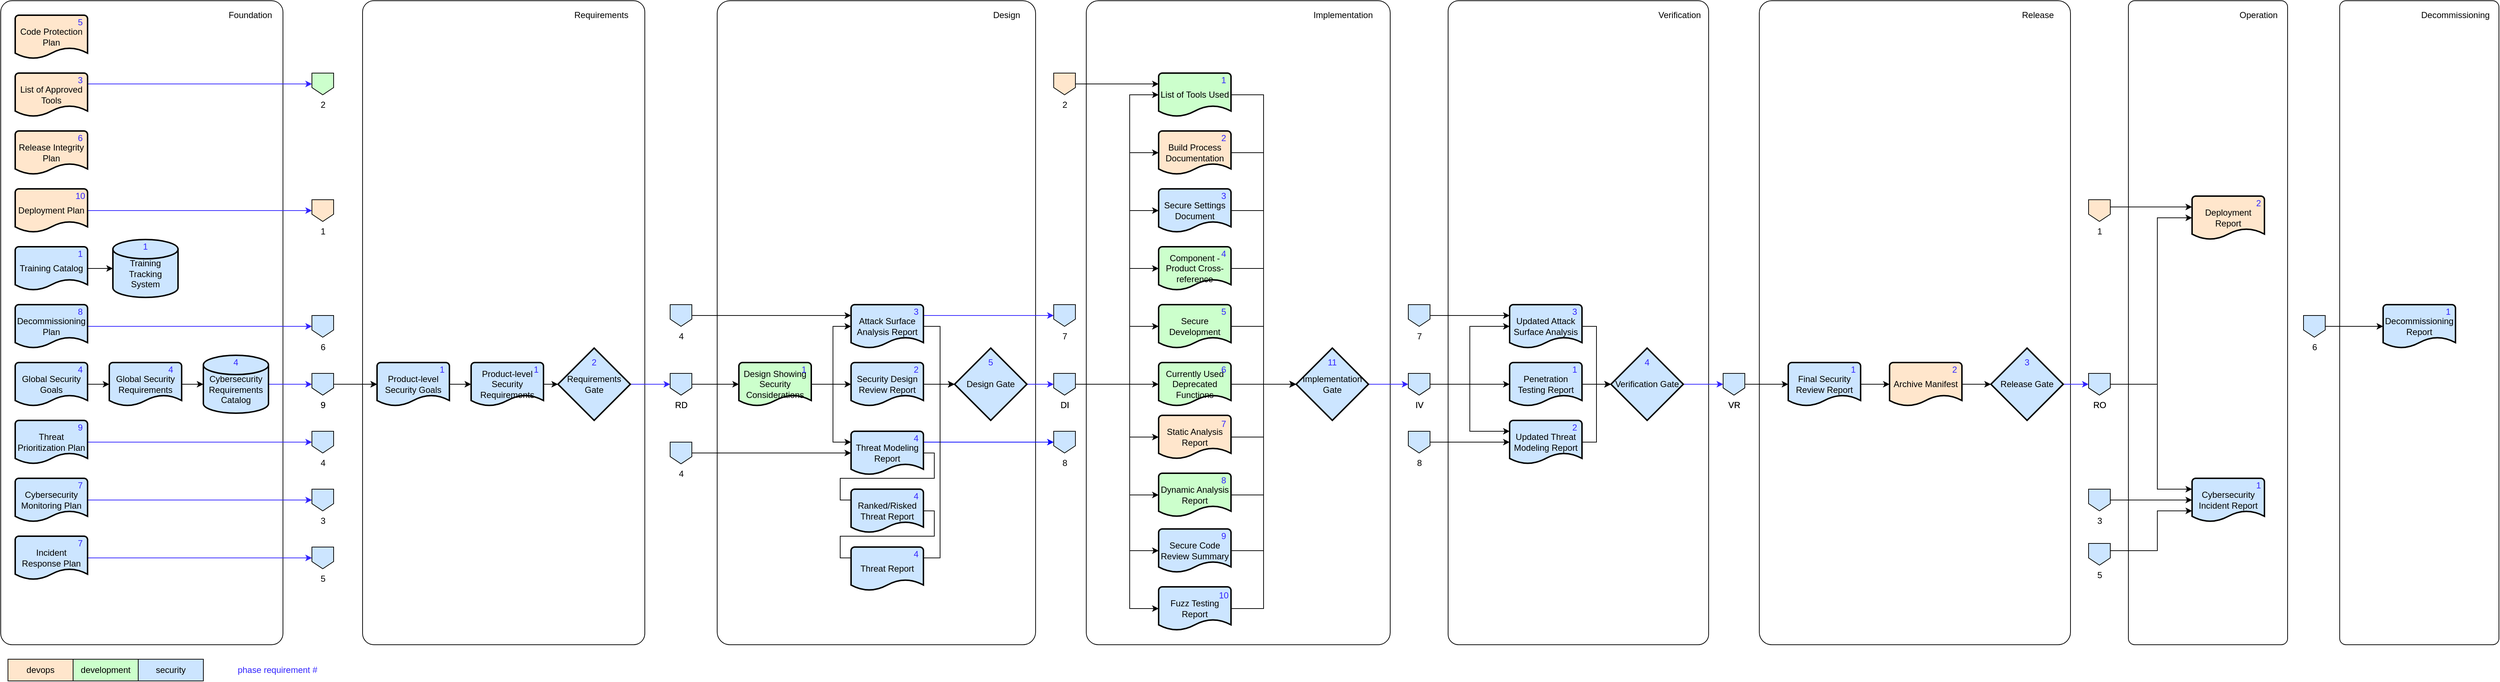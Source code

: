 <mxfile version="23.1.5" type="device">
  <diagram id="G2xS71eN_LXdSD51KXfB" name="dependencies">
    <mxGraphModel dx="2103" dy="1128" grid="1" gridSize="10" guides="1" tooltips="1" connect="1" arrows="1" fold="1" page="0" pageScale="1" pageWidth="1100" pageHeight="850" math="0" shadow="0">
      <root>
        <mxCell id="0" />
        <mxCell id="NOvK6vNZgNIlvpoGJMsv-9" value="legend" style="locked=1;" parent="0" />
        <mxCell id="YW8mL61ox357DzGH6zIs-123" value="devops" style="rounded=0;whiteSpace=wrap;html=1;fillColor=#FFE6CC;" parent="NOvK6vNZgNIlvpoGJMsv-9" vertex="1">
          <mxGeometry x="190" y="930" width="90" height="30" as="geometry" />
        </mxCell>
        <mxCell id="YW8mL61ox357DzGH6zIs-124" value="development" style="rounded=0;whiteSpace=wrap;html=1;fillColor=#CCFFCC;" parent="NOvK6vNZgNIlvpoGJMsv-9" vertex="1">
          <mxGeometry x="280" y="930" width="90" height="30" as="geometry" />
        </mxCell>
        <mxCell id="YW8mL61ox357DzGH6zIs-125" value="security" style="rounded=0;whiteSpace=wrap;html=1;fillColor=#CCE5FF;" parent="NOvK6vNZgNIlvpoGJMsv-9" vertex="1">
          <mxGeometry x="370" y="930" width="90" height="30" as="geometry" />
        </mxCell>
        <mxCell id="PF2a_6IoUEOjOje82GA7-60" value="&lt;font color=&quot;#3224ff&quot;&gt;phase requirement #&lt;/font&gt;" style="text;html=1;strokeColor=none;fillColor=none;align=center;verticalAlign=middle;whiteSpace=wrap;rounded=0;" parent="NOvK6vNZgNIlvpoGJMsv-9" vertex="1">
          <mxGeometry x="505" y="935" width="115" height="20" as="geometry" />
        </mxCell>
        <mxCell id="NOvK6vNZgNIlvpoGJMsv-1" value="Foundation" style="locked=1;" parent="0" />
        <mxCell id="YW8mL61ox357DzGH6zIs-16" value="" style="rounded=1;whiteSpace=wrap;html=1;fillColor=none;arcSize=4;" parent="NOvK6vNZgNIlvpoGJMsv-1" vertex="1">
          <mxGeometry x="180" y="20" width="390" height="890" as="geometry" />
        </mxCell>
        <mxCell id="YW8mL61ox357DzGH6zIs-3" value="Code Protection Plan" style="strokeWidth=2;html=1;shape=mxgraph.flowchart.document2;whiteSpace=wrap;size=0.25;fillColor=#FFE6CC;" parent="NOvK6vNZgNIlvpoGJMsv-1" vertex="1">
          <mxGeometry x="200" y="40" width="100" height="60" as="geometry" />
        </mxCell>
        <mxCell id="YW8mL61ox357DzGH6zIs-137" style="edgeStyle=orthogonalEdgeStyle;rounded=0;orthogonalLoop=1;jettySize=auto;html=1;entryX=0;entryY=0.5;entryDx=0;entryDy=0;strokeColor=#3224FF;" parent="NOvK6vNZgNIlvpoGJMsv-1" source="YW8mL61ox357DzGH6zIs-4" target="YW8mL61ox357DzGH6zIs-133" edge="1">
          <mxGeometry relative="1" as="geometry" />
        </mxCell>
        <mxCell id="YW8mL61ox357DzGH6zIs-4" value="Cybersecurity Monitoring Plan" style="strokeWidth=2;html=1;shape=mxgraph.flowchart.document2;whiteSpace=wrap;size=0.25;fillColor=#CCE5FF;" parent="NOvK6vNZgNIlvpoGJMsv-1" vertex="1">
          <mxGeometry x="200" y="680" width="100" height="60" as="geometry" />
        </mxCell>
        <mxCell id="YW8mL61ox357DzGH6zIs-146" style="edgeStyle=orthogonalEdgeStyle;rounded=0;orthogonalLoop=1;jettySize=auto;html=1;entryX=0;entryY=0.5;entryDx=0;entryDy=0;strokeColor=#3224FF;" parent="NOvK6vNZgNIlvpoGJMsv-1" source="YW8mL61ox357DzGH6zIs-5" target="YW8mL61ox357DzGH6zIs-144" edge="1">
          <mxGeometry relative="1" as="geometry" />
        </mxCell>
        <mxCell id="YW8mL61ox357DzGH6zIs-5" value="Decommissioning Plan" style="strokeWidth=2;html=1;shape=mxgraph.flowchart.document2;whiteSpace=wrap;size=0.25;fillColor=#CCE5FF;" parent="NOvK6vNZgNIlvpoGJMsv-1" vertex="1">
          <mxGeometry x="200" y="440" width="100" height="60" as="geometry" />
        </mxCell>
        <mxCell id="YW8mL61ox357DzGH6zIs-203" style="edgeStyle=orthogonalEdgeStyle;rounded=0;orthogonalLoop=1;jettySize=auto;html=1;entryX=0;entryY=0.5;entryDx=0;entryDy=0;strokeColor=#3224FF;" parent="NOvK6vNZgNIlvpoGJMsv-1" source="YW8mL61ox357DzGH6zIs-6" target="YW8mL61ox357DzGH6zIs-200" edge="1">
          <mxGeometry relative="1" as="geometry" />
        </mxCell>
        <mxCell id="YW8mL61ox357DzGH6zIs-6" value="&lt;br&gt;Cybersecurity Requirements Catalog" style="strokeWidth=2;html=1;shape=mxgraph.flowchart.database;whiteSpace=wrap;fillColor=#CCE5FF;" parent="NOvK6vNZgNIlvpoGJMsv-1" vertex="1">
          <mxGeometry x="460" y="510" width="90" height="80" as="geometry" />
        </mxCell>
        <mxCell id="YW8mL61ox357DzGH6zIs-130" style="edgeStyle=orthogonalEdgeStyle;rounded=0;orthogonalLoop=1;jettySize=auto;html=1;entryX=0;entryY=0.5;entryDx=0;entryDy=0;strokeColor=#3224FF;" parent="NOvK6vNZgNIlvpoGJMsv-1" source="YW8mL61ox357DzGH6zIs-7" target="YW8mL61ox357DzGH6zIs-126" edge="1">
          <mxGeometry relative="1" as="geometry" />
        </mxCell>
        <mxCell id="YW8mL61ox357DzGH6zIs-7" value="Deployment Plan" style="strokeWidth=2;html=1;shape=mxgraph.flowchart.document2;whiteSpace=wrap;size=0.25;fillColor=#FFE6CC;" parent="NOvK6vNZgNIlvpoGJMsv-1" vertex="1">
          <mxGeometry x="200" y="280" width="100" height="60" as="geometry" />
        </mxCell>
        <mxCell id="YW8mL61ox357DzGH6zIs-19" style="edgeStyle=orthogonalEdgeStyle;rounded=0;orthogonalLoop=1;jettySize=auto;html=1;entryX=0;entryY=0.5;entryDx=0;entryDy=0;entryPerimeter=0;" parent="NOvK6vNZgNIlvpoGJMsv-1" source="YW8mL61ox357DzGH6zIs-8" target="YW8mL61ox357DzGH6zIs-9" edge="1">
          <mxGeometry relative="1" as="geometry" />
        </mxCell>
        <mxCell id="YW8mL61ox357DzGH6zIs-8" value="Global Security Goals" style="strokeWidth=2;html=1;shape=mxgraph.flowchart.document2;whiteSpace=wrap;size=0.25;fillColor=#CCE5FF;" parent="NOvK6vNZgNIlvpoGJMsv-1" vertex="1">
          <mxGeometry x="200" y="520" width="100" height="60" as="geometry" />
        </mxCell>
        <mxCell id="YW8mL61ox357DzGH6zIs-20" value="" style="edgeStyle=orthogonalEdgeStyle;rounded=0;orthogonalLoop=1;jettySize=auto;html=1;" parent="NOvK6vNZgNIlvpoGJMsv-1" source="YW8mL61ox357DzGH6zIs-9" target="YW8mL61ox357DzGH6zIs-6" edge="1">
          <mxGeometry relative="1" as="geometry" />
        </mxCell>
        <mxCell id="YW8mL61ox357DzGH6zIs-9" value="Global Security Requirements" style="strokeWidth=2;html=1;shape=mxgraph.flowchart.document2;whiteSpace=wrap;size=0.25;fillColor=#CCE5FF;" parent="NOvK6vNZgNIlvpoGJMsv-1" vertex="1">
          <mxGeometry x="330" y="520" width="100" height="60" as="geometry" />
        </mxCell>
        <mxCell id="YW8mL61ox357DzGH6zIs-141" style="edgeStyle=orthogonalEdgeStyle;rounded=0;orthogonalLoop=1;jettySize=auto;html=1;entryX=0;entryY=0.5;entryDx=0;entryDy=0;strokeColor=#3224FF;" parent="NOvK6vNZgNIlvpoGJMsv-1" source="YW8mL61ox357DzGH6zIs-10" target="YW8mL61ox357DzGH6zIs-140" edge="1">
          <mxGeometry relative="1" as="geometry" />
        </mxCell>
        <mxCell id="YW8mL61ox357DzGH6zIs-10" value="Incident Response Plan" style="strokeWidth=2;html=1;shape=mxgraph.flowchart.document2;whiteSpace=wrap;size=0.25;fillColor=#CCE5FF;" parent="NOvK6vNZgNIlvpoGJMsv-1" vertex="1">
          <mxGeometry x="200" y="760" width="100" height="60" as="geometry" />
        </mxCell>
        <mxCell id="YW8mL61ox357DzGH6zIs-134" style="edgeStyle=orthogonalEdgeStyle;rounded=0;orthogonalLoop=1;jettySize=auto;html=1;entryX=0;entryY=0.5;entryDx=0;entryDy=0;exitX=1;exitY=0.25;exitDx=0;exitDy=0;exitPerimeter=0;strokeColor=#3224FF;" parent="NOvK6vNZgNIlvpoGJMsv-1" source="YW8mL61ox357DzGH6zIs-11" target="YW8mL61ox357DzGH6zIs-132" edge="1">
          <mxGeometry relative="1" as="geometry" />
        </mxCell>
        <mxCell id="YW8mL61ox357DzGH6zIs-11" value="List of Approved Tools" style="strokeWidth=2;html=1;shape=mxgraph.flowchart.document2;whiteSpace=wrap;size=0.25;fillColor=#FFE6CC;" parent="NOvK6vNZgNIlvpoGJMsv-1" vertex="1">
          <mxGeometry x="200" y="120" width="100" height="60" as="geometry" />
        </mxCell>
        <mxCell id="YW8mL61ox357DzGH6zIs-12" value="Release Integrity Plan" style="strokeWidth=2;html=1;shape=mxgraph.flowchart.document2;whiteSpace=wrap;size=0.25;fillColor=#FFE6CC;" parent="NOvK6vNZgNIlvpoGJMsv-1" vertex="1">
          <mxGeometry x="200" y="200" width="100" height="60" as="geometry" />
        </mxCell>
        <mxCell id="YW8mL61ox357DzGH6zIs-150" style="edgeStyle=orthogonalEdgeStyle;rounded=0;orthogonalLoop=1;jettySize=auto;html=1;entryX=0;entryY=0.5;entryDx=0;entryDy=0;strokeColor=#3224FF;" parent="NOvK6vNZgNIlvpoGJMsv-1" source="YW8mL61ox357DzGH6zIs-13" target="YW8mL61ox357DzGH6zIs-148" edge="1">
          <mxGeometry relative="1" as="geometry" />
        </mxCell>
        <mxCell id="YW8mL61ox357DzGH6zIs-13" value="Threat Prioritization Plan" style="strokeWidth=2;html=1;shape=mxgraph.flowchart.document2;whiteSpace=wrap;size=0.25;fillColor=#CCE5FF;" parent="NOvK6vNZgNIlvpoGJMsv-1" vertex="1">
          <mxGeometry x="200" y="600" width="100" height="60" as="geometry" />
        </mxCell>
        <mxCell id="YW8mL61ox357DzGH6zIs-18" style="edgeStyle=orthogonalEdgeStyle;rounded=0;orthogonalLoop=1;jettySize=auto;html=1;entryX=0;entryY=0.5;entryDx=0;entryDy=0;entryPerimeter=0;" parent="NOvK6vNZgNIlvpoGJMsv-1" source="YW8mL61ox357DzGH6zIs-14" target="YW8mL61ox357DzGH6zIs-15" edge="1">
          <mxGeometry relative="1" as="geometry" />
        </mxCell>
        <mxCell id="YW8mL61ox357DzGH6zIs-14" value="Training Catalog" style="strokeWidth=2;html=1;shape=mxgraph.flowchart.document2;whiteSpace=wrap;size=0.25;fillColor=#CCE5FF;" parent="NOvK6vNZgNIlvpoGJMsv-1" vertex="1">
          <mxGeometry x="200" y="360" width="100" height="60" as="geometry" />
        </mxCell>
        <mxCell id="YW8mL61ox357DzGH6zIs-15" value="&lt;br&gt;Training Tracking System" style="strokeWidth=2;html=1;shape=mxgraph.flowchart.database;whiteSpace=wrap;fillColor=#CCE5FF;" parent="NOvK6vNZgNIlvpoGJMsv-1" vertex="1">
          <mxGeometry x="335" y="350" width="90" height="80" as="geometry" />
        </mxCell>
        <mxCell id="YW8mL61ox357DzGH6zIs-17" value="Foundation" style="text;html=1;strokeColor=none;fillColor=none;align=center;verticalAlign=middle;whiteSpace=wrap;rounded=0;" parent="NOvK6vNZgNIlvpoGJMsv-1" vertex="1">
          <mxGeometry x="490" y="30" width="70" height="20" as="geometry" />
        </mxCell>
        <mxCell id="YW8mL61ox357DzGH6zIs-126" value="1" style="verticalLabelPosition=bottom;verticalAlign=top;html=1;shape=offPageConnector;rounded=0;size=0.333;fillColor=#FFE6CC;" parent="NOvK6vNZgNIlvpoGJMsv-1" vertex="1">
          <mxGeometry x="610" y="295" width="30" height="30" as="geometry" />
        </mxCell>
        <mxCell id="YW8mL61ox357DzGH6zIs-132" value="2" style="verticalLabelPosition=bottom;verticalAlign=top;html=1;shape=offPageConnector;rounded=0;size=0.333;fillColor=#CCFFCC;" parent="NOvK6vNZgNIlvpoGJMsv-1" vertex="1">
          <mxGeometry x="610" y="120" width="30" height="30" as="geometry" />
        </mxCell>
        <mxCell id="YW8mL61ox357DzGH6zIs-133" value="3" style="verticalLabelPosition=bottom;verticalAlign=top;html=1;shape=offPageConnector;rounded=0;size=0.333;fillColor=#CCE5FF;" parent="NOvK6vNZgNIlvpoGJMsv-1" vertex="1">
          <mxGeometry x="610" y="695" width="30" height="30" as="geometry" />
        </mxCell>
        <mxCell id="YW8mL61ox357DzGH6zIs-140" value="5" style="verticalLabelPosition=bottom;verticalAlign=top;html=1;shape=offPageConnector;rounded=0;size=0.333;fillColor=#CCE5FF;" parent="NOvK6vNZgNIlvpoGJMsv-1" vertex="1">
          <mxGeometry x="610" y="775" width="30" height="30" as="geometry" />
        </mxCell>
        <mxCell id="YW8mL61ox357DzGH6zIs-144" value="6" style="verticalLabelPosition=bottom;verticalAlign=top;html=1;shape=offPageConnector;rounded=0;size=0.333;fillColor=#CCE5FF;" parent="NOvK6vNZgNIlvpoGJMsv-1" vertex="1">
          <mxGeometry x="610" y="455" width="30" height="30" as="geometry" />
        </mxCell>
        <mxCell id="YW8mL61ox357DzGH6zIs-148" value="4" style="verticalLabelPosition=bottom;verticalAlign=top;html=1;shape=offPageConnector;rounded=0;size=0.333;fillColor=#CCE5FF;" parent="NOvK6vNZgNIlvpoGJMsv-1" vertex="1">
          <mxGeometry x="610" y="615" width="30" height="30" as="geometry" />
        </mxCell>
        <mxCell id="YW8mL61ox357DzGH6zIs-200" value="9" style="verticalLabelPosition=bottom;verticalAlign=top;html=1;shape=offPageConnector;rounded=0;size=0.333;fillColor=#CCE5FF;" parent="NOvK6vNZgNIlvpoGJMsv-1" vertex="1">
          <mxGeometry x="610" y="535" width="30" height="30" as="geometry" />
        </mxCell>
        <mxCell id="PF2a_6IoUEOjOje82GA7-15" value="&lt;font color=&quot;#3224ff&quot;&gt;1&lt;/font&gt;" style="text;html=1;strokeColor=none;fillColor=none;align=center;verticalAlign=middle;whiteSpace=wrap;rounded=0;" parent="NOvK6vNZgNIlvpoGJMsv-1" vertex="1">
          <mxGeometry x="270" y="360" width="40" height="20" as="geometry" />
        </mxCell>
        <mxCell id="PF2a_6IoUEOjOje82GA7-16" value="&lt;font color=&quot;#3224ff&quot;&gt;1&lt;/font&gt;" style="text;html=1;strokeColor=none;fillColor=none;align=center;verticalAlign=middle;whiteSpace=wrap;rounded=0;" parent="NOvK6vNZgNIlvpoGJMsv-1" vertex="1">
          <mxGeometry x="360" y="350" width="40" height="20" as="geometry" />
        </mxCell>
        <mxCell id="PF2a_6IoUEOjOje82GA7-18" value="&lt;font color=&quot;#3224ff&quot;&gt;3&lt;/font&gt;" style="text;html=1;strokeColor=none;fillColor=none;align=center;verticalAlign=middle;whiteSpace=wrap;rounded=0;" parent="NOvK6vNZgNIlvpoGJMsv-1" vertex="1">
          <mxGeometry x="270" y="120" width="40" height="20" as="geometry" />
        </mxCell>
        <mxCell id="PF2a_6IoUEOjOje82GA7-19" value="&lt;font color=&quot;#3224ff&quot;&gt;4&lt;/font&gt;" style="text;html=1;strokeColor=none;fillColor=none;align=center;verticalAlign=middle;whiteSpace=wrap;rounded=0;" parent="NOvK6vNZgNIlvpoGJMsv-1" vertex="1">
          <mxGeometry x="485" y="510" width="40" height="20" as="geometry" />
        </mxCell>
        <mxCell id="PF2a_6IoUEOjOje82GA7-20" value="&lt;font color=&quot;#3224ff&quot;&gt;4&lt;/font&gt;" style="text;html=1;strokeColor=none;fillColor=none;align=center;verticalAlign=middle;whiteSpace=wrap;rounded=0;" parent="NOvK6vNZgNIlvpoGJMsv-1" vertex="1">
          <mxGeometry x="395" y="520" width="40" height="20" as="geometry" />
        </mxCell>
        <mxCell id="PF2a_6IoUEOjOje82GA7-21" value="&lt;font color=&quot;#3224ff&quot;&gt;4&lt;/font&gt;" style="text;html=1;strokeColor=none;fillColor=none;align=center;verticalAlign=middle;whiteSpace=wrap;rounded=0;" parent="NOvK6vNZgNIlvpoGJMsv-1" vertex="1">
          <mxGeometry x="270" y="520" width="40" height="20" as="geometry" />
        </mxCell>
        <mxCell id="PF2a_6IoUEOjOje82GA7-22" value="&lt;font color=&quot;#3224ff&quot;&gt;5&lt;/font&gt;" style="text;html=1;strokeColor=none;fillColor=none;align=center;verticalAlign=middle;whiteSpace=wrap;rounded=0;" parent="NOvK6vNZgNIlvpoGJMsv-1" vertex="1">
          <mxGeometry x="270" y="40" width="40" height="20" as="geometry" />
        </mxCell>
        <mxCell id="PF2a_6IoUEOjOje82GA7-23" value="&lt;font color=&quot;#3224ff&quot;&gt;6&lt;/font&gt;" style="text;html=1;strokeColor=none;fillColor=none;align=center;verticalAlign=middle;whiteSpace=wrap;rounded=0;" parent="NOvK6vNZgNIlvpoGJMsv-1" vertex="1">
          <mxGeometry x="270" y="200" width="40" height="20" as="geometry" />
        </mxCell>
        <mxCell id="PF2a_6IoUEOjOje82GA7-24" value="&lt;font color=&quot;#3224ff&quot;&gt;7&lt;/font&gt;" style="text;html=1;strokeColor=none;fillColor=none;align=center;verticalAlign=middle;whiteSpace=wrap;rounded=0;" parent="NOvK6vNZgNIlvpoGJMsv-1" vertex="1">
          <mxGeometry x="270" y="680" width="40" height="20" as="geometry" />
        </mxCell>
        <mxCell id="PF2a_6IoUEOjOje82GA7-25" value="&lt;font color=&quot;#3224ff&quot;&gt;8&lt;/font&gt;" style="text;html=1;strokeColor=none;fillColor=none;align=center;verticalAlign=middle;whiteSpace=wrap;rounded=0;" parent="NOvK6vNZgNIlvpoGJMsv-1" vertex="1">
          <mxGeometry x="270" y="440" width="40" height="20" as="geometry" />
        </mxCell>
        <mxCell id="PF2a_6IoUEOjOje82GA7-26" value="&lt;font color=&quot;#3224ff&quot;&gt;9&lt;/font&gt;" style="text;html=1;strokeColor=none;fillColor=none;align=center;verticalAlign=middle;whiteSpace=wrap;rounded=0;" parent="NOvK6vNZgNIlvpoGJMsv-1" vertex="1">
          <mxGeometry x="270" y="600" width="40" height="20" as="geometry" />
        </mxCell>
        <mxCell id="PF2a_6IoUEOjOje82GA7-27" value="&lt;font color=&quot;#3224ff&quot;&gt;7&lt;/font&gt;" style="text;html=1;strokeColor=none;fillColor=none;align=center;verticalAlign=middle;whiteSpace=wrap;rounded=0;" parent="NOvK6vNZgNIlvpoGJMsv-1" vertex="1">
          <mxGeometry x="270" y="760" width="40" height="20" as="geometry" />
        </mxCell>
        <mxCell id="PF2a_6IoUEOjOje82GA7-28" value="&lt;font color=&quot;#3224ff&quot;&gt;10&lt;/font&gt;" style="text;html=1;strokeColor=none;fillColor=none;align=center;verticalAlign=middle;whiteSpace=wrap;rounded=0;" parent="NOvK6vNZgNIlvpoGJMsv-1" vertex="1">
          <mxGeometry x="270" y="280" width="40" height="20" as="geometry" />
        </mxCell>
        <mxCell id="NOvK6vNZgNIlvpoGJMsv-7" value="Requirements" style="locked=1;" parent="0" />
        <mxCell id="YW8mL61ox357DzGH6zIs-26" value="" style="rounded=1;whiteSpace=wrap;html=1;fillColor=none;arcSize=4;" parent="NOvK6vNZgNIlvpoGJMsv-7" vertex="1">
          <mxGeometry x="680" y="20" width="390" height="890" as="geometry" />
        </mxCell>
        <mxCell id="YW8mL61ox357DzGH6zIs-24" style="edgeStyle=orthogonalEdgeStyle;rounded=0;orthogonalLoop=1;jettySize=auto;html=1;entryX=0;entryY=0.5;entryDx=0;entryDy=0;entryPerimeter=0;" parent="NOvK6vNZgNIlvpoGJMsv-7" source="YW8mL61ox357DzGH6zIs-22" target="YW8mL61ox357DzGH6zIs-23" edge="1">
          <mxGeometry relative="1" as="geometry" />
        </mxCell>
        <mxCell id="YW8mL61ox357DzGH6zIs-22" value="Product-level Security Goals" style="strokeWidth=2;html=1;shape=mxgraph.flowchart.document2;whiteSpace=wrap;size=0.25;fillColor=#CCE5FF;" parent="NOvK6vNZgNIlvpoGJMsv-7" vertex="1">
          <mxGeometry x="700" y="520" width="100" height="60" as="geometry" />
        </mxCell>
        <mxCell id="YW8mL61ox357DzGH6zIs-27" style="edgeStyle=orthogonalEdgeStyle;rounded=0;orthogonalLoop=1;jettySize=auto;html=1;entryX=0;entryY=0.5;entryDx=0;entryDy=0;entryPerimeter=0;" parent="NOvK6vNZgNIlvpoGJMsv-7" source="YW8mL61ox357DzGH6zIs-23" target="YW8mL61ox357DzGH6zIs-25" edge="1">
          <mxGeometry relative="1" as="geometry" />
        </mxCell>
        <mxCell id="YW8mL61ox357DzGH6zIs-23" value="Product-level Security Requirements" style="strokeWidth=2;html=1;shape=mxgraph.flowchart.document2;whiteSpace=wrap;size=0.25;fillColor=#CCE5FF;" parent="NOvK6vNZgNIlvpoGJMsv-7" vertex="1">
          <mxGeometry x="830" y="520" width="100" height="60" as="geometry" />
        </mxCell>
        <mxCell id="YW8mL61ox357DzGH6zIs-198" style="edgeStyle=orthogonalEdgeStyle;rounded=0;orthogonalLoop=1;jettySize=auto;html=1;entryX=0;entryY=0.5;entryDx=0;entryDy=0;strokeColor=#3224FF;" parent="NOvK6vNZgNIlvpoGJMsv-7" source="YW8mL61ox357DzGH6zIs-25" target="YW8mL61ox357DzGH6zIs-196" edge="1">
          <mxGeometry relative="1" as="geometry" />
        </mxCell>
        <mxCell id="YW8mL61ox357DzGH6zIs-25" value="Requirements Gate" style="strokeWidth=2;html=1;shape=mxgraph.flowchart.decision;whiteSpace=wrap;fillColor=#CCE5FF;" parent="NOvK6vNZgNIlvpoGJMsv-7" vertex="1">
          <mxGeometry x="950" y="500" width="100" height="100" as="geometry" />
        </mxCell>
        <mxCell id="YW8mL61ox357DzGH6zIs-28" value="Requirements" style="text;html=1;strokeColor=none;fillColor=none;align=center;verticalAlign=middle;whiteSpace=wrap;rounded=0;" parent="NOvK6vNZgNIlvpoGJMsv-7" vertex="1">
          <mxGeometry x="970" y="30" width="80" height="20" as="geometry" />
        </mxCell>
        <mxCell id="YW8mL61ox357DzGH6zIs-196" value="RD" style="verticalLabelPosition=bottom;verticalAlign=top;html=1;shape=offPageConnector;rounded=0;size=0.333;fillColor=#CCFFCC;" parent="NOvK6vNZgNIlvpoGJMsv-7" vertex="1">
          <mxGeometry x="1105" y="535" width="30" height="30" as="geometry" />
        </mxCell>
        <mxCell id="PF2a_6IoUEOjOje82GA7-29" value="&lt;font color=&quot;#3224ff&quot;&gt;1&lt;/font&gt;" style="text;html=1;strokeColor=none;fillColor=none;align=center;verticalAlign=middle;whiteSpace=wrap;rounded=0;" parent="NOvK6vNZgNIlvpoGJMsv-7" vertex="1">
          <mxGeometry x="900" y="520" width="40" height="20" as="geometry" />
        </mxCell>
        <mxCell id="PF2a_6IoUEOjOje82GA7-30" value="&lt;font color=&quot;#3224ff&quot;&gt;1&lt;/font&gt;" style="text;html=1;strokeColor=none;fillColor=none;align=center;verticalAlign=middle;whiteSpace=wrap;rounded=0;" parent="NOvK6vNZgNIlvpoGJMsv-7" vertex="1">
          <mxGeometry x="770" y="520" width="40" height="20" as="geometry" />
        </mxCell>
        <mxCell id="PF2a_6IoUEOjOje82GA7-31" value="&lt;font color=&quot;#3224ff&quot;&gt;2&lt;/font&gt;" style="text;html=1;strokeColor=none;fillColor=none;align=center;verticalAlign=middle;whiteSpace=wrap;rounded=0;" parent="NOvK6vNZgNIlvpoGJMsv-7" vertex="1">
          <mxGeometry x="980" y="510" width="40" height="20" as="geometry" />
        </mxCell>
        <mxCell id="NOvK6vNZgNIlvpoGJMsv-5" value="9" style="verticalLabelPosition=bottom;verticalAlign=top;html=1;shape=offPageConnector;rounded=0;size=0.333;fillColor=#CCE5FF;" vertex="1" parent="NOvK6vNZgNIlvpoGJMsv-7">
          <mxGeometry x="610" y="535" width="30" height="30" as="geometry" />
        </mxCell>
        <mxCell id="NOvK6vNZgNIlvpoGJMsv-6" style="edgeStyle=orthogonalEdgeStyle;rounded=0;orthogonalLoop=1;jettySize=auto;html=1;entryX=0;entryY=0.5;entryDx=0;entryDy=0;entryPerimeter=0;" edge="1" parent="NOvK6vNZgNIlvpoGJMsv-7" source="NOvK6vNZgNIlvpoGJMsv-5" target="YW8mL61ox357DzGH6zIs-22">
          <mxGeometry relative="1" as="geometry" />
        </mxCell>
        <mxCell id="NOvK6vNZgNIlvpoGJMsv-8" value="Design" style="locked=1;" parent="0" />
        <mxCell id="YW8mL61ox357DzGH6zIs-29" value="" style="rounded=1;whiteSpace=wrap;html=1;fillColor=none;arcSize=4;" parent="NOvK6vNZgNIlvpoGJMsv-8" vertex="1">
          <mxGeometry x="1170" y="20" width="440" height="890" as="geometry" />
        </mxCell>
        <mxCell id="YW8mL61ox357DzGH6zIs-30" value="Design" style="text;html=1;strokeColor=none;fillColor=none;align=center;verticalAlign=middle;whiteSpace=wrap;rounded=0;" parent="NOvK6vNZgNIlvpoGJMsv-8" vertex="1">
          <mxGeometry x="1550" y="30" width="40" height="20" as="geometry" />
        </mxCell>
        <mxCell id="YW8mL61ox357DzGH6zIs-42" style="edgeStyle=orthogonalEdgeStyle;rounded=0;orthogonalLoop=1;jettySize=auto;html=1;entryX=0;entryY=0.5;entryDx=0;entryDy=0;entryPerimeter=0;" parent="NOvK6vNZgNIlvpoGJMsv-8" source="YW8mL61ox357DzGH6zIs-32" target="YW8mL61ox357DzGH6zIs-34" edge="1">
          <mxGeometry relative="1" as="geometry" />
        </mxCell>
        <mxCell id="YW8mL61ox357DzGH6zIs-32" value="Design Showing Security Considerations" style="strokeWidth=2;html=1;shape=mxgraph.flowchart.document2;whiteSpace=wrap;size=0.25;fillColor=#CCFFCC;" parent="NOvK6vNZgNIlvpoGJMsv-8" vertex="1">
          <mxGeometry x="1200" y="520" width="100" height="60" as="geometry" />
        </mxCell>
        <mxCell id="YW8mL61ox357DzGH6zIs-48" style="edgeStyle=orthogonalEdgeStyle;rounded=0;orthogonalLoop=1;jettySize=auto;html=1;entryX=0;entryY=0.5;entryDx=0;entryDy=0;entryPerimeter=0;" parent="NOvK6vNZgNIlvpoGJMsv-8" source="YW8mL61ox357DzGH6zIs-34" target="YW8mL61ox357DzGH6zIs-47" edge="1">
          <mxGeometry relative="1" as="geometry" />
        </mxCell>
        <mxCell id="YW8mL61ox357DzGH6zIs-34" value="Security Design Review Report" style="strokeWidth=2;html=1;shape=mxgraph.flowchart.document2;whiteSpace=wrap;size=0.25;fillColor=#CCE5FF;" parent="NOvK6vNZgNIlvpoGJMsv-8" vertex="1">
          <mxGeometry x="1355" y="520" width="100" height="60" as="geometry" />
        </mxCell>
        <mxCell id="YW8mL61ox357DzGH6zIs-49" style="edgeStyle=orthogonalEdgeStyle;rounded=0;orthogonalLoop=1;jettySize=auto;html=1;entryX=0;entryY=0.5;entryDx=0;entryDy=0;entryPerimeter=0;" parent="NOvK6vNZgNIlvpoGJMsv-8" source="YW8mL61ox357DzGH6zIs-35" target="YW8mL61ox357DzGH6zIs-47" edge="1">
          <mxGeometry relative="1" as="geometry">
            <Array as="points">
              <mxPoint x="1478" y="470" />
              <mxPoint x="1478" y="550" />
            </Array>
          </mxGeometry>
        </mxCell>
        <mxCell id="YW8mL61ox357DzGH6zIs-162" style="edgeStyle=orthogonalEdgeStyle;rounded=0;orthogonalLoop=1;jettySize=auto;html=1;entryX=0;entryY=0.5;entryDx=0;entryDy=0;exitX=1;exitY=0.25;exitDx=0;exitDy=0;exitPerimeter=0;strokeColor=#3224FF;" parent="NOvK6vNZgNIlvpoGJMsv-8" source="YW8mL61ox357DzGH6zIs-35" target="YW8mL61ox357DzGH6zIs-154" edge="1">
          <mxGeometry relative="1" as="geometry" />
        </mxCell>
        <mxCell id="YW8mL61ox357DzGH6zIs-35" value="Attack Surface Analysis Report" style="strokeWidth=2;html=1;shape=mxgraph.flowchart.document2;whiteSpace=wrap;size=0.25;fillColor=#CCE5FF;" parent="NOvK6vNZgNIlvpoGJMsv-8" vertex="1">
          <mxGeometry x="1355" y="440" width="100" height="60" as="geometry" />
        </mxCell>
        <mxCell id="YW8mL61ox357DzGH6zIs-161" style="edgeStyle=orthogonalEdgeStyle;rounded=0;orthogonalLoop=1;jettySize=auto;html=1;entryX=0;entryY=0.5;entryDx=0;entryDy=0;strokeColor=#0000FF;exitX=1;exitY=0.25;exitDx=0;exitDy=0;exitPerimeter=0;" parent="NOvK6vNZgNIlvpoGJMsv-8" source="YW8mL61ox357DzGH6zIs-36" target="YW8mL61ox357DzGH6zIs-155" edge="1">
          <mxGeometry relative="1" as="geometry">
            <mxPoint x="1500" y="630" as="sourcePoint" />
          </mxGeometry>
        </mxCell>
        <mxCell id="PF2a_6IoUEOjOje82GA7-1" style="edgeStyle=orthogonalEdgeStyle;rounded=0;orthogonalLoop=1;jettySize=auto;html=1;exitX=1;exitY=0.5;exitDx=0;exitDy=0;exitPerimeter=0;entryX=0;entryY=0.5;entryDx=0;entryDy=0;entryPerimeter=0;" parent="NOvK6vNZgNIlvpoGJMsv-8" source="YW8mL61ox357DzGH6zIs-36" target="YW8mL61ox357DzGH6zIs-37" edge="1">
          <mxGeometry relative="1" as="geometry">
            <Array as="points">
              <mxPoint x="1470" y="645" />
              <mxPoint x="1470" y="680" />
              <mxPoint x="1340" y="680" />
              <mxPoint x="1340" y="710" />
              <mxPoint x="1360" y="710" />
            </Array>
          </mxGeometry>
        </mxCell>
        <mxCell id="YW8mL61ox357DzGH6zIs-36" value="Threat Modeling Report" style="strokeWidth=2;html=1;shape=mxgraph.flowchart.document2;whiteSpace=wrap;size=0.25;fillColor=#CCE5FF;" parent="NOvK6vNZgNIlvpoGJMsv-8" vertex="1">
          <mxGeometry x="1355" y="615" width="100" height="60" as="geometry" />
        </mxCell>
        <mxCell id="PF2a_6IoUEOjOje82GA7-3" style="edgeStyle=orthogonalEdgeStyle;rounded=0;orthogonalLoop=1;jettySize=auto;html=1;exitX=1;exitY=0.5;exitDx=0;exitDy=0;exitPerimeter=0;entryX=0;entryY=0.5;entryDx=0;entryDy=0;entryPerimeter=0;" parent="NOvK6vNZgNIlvpoGJMsv-8" source="YW8mL61ox357DzGH6zIs-37" target="YW8mL61ox357DzGH6zIs-38" edge="1">
          <mxGeometry relative="1" as="geometry">
            <Array as="points">
              <mxPoint x="1470" y="725" />
              <mxPoint x="1470" y="760" />
              <mxPoint x="1340" y="760" />
              <mxPoint x="1340" y="790" />
              <mxPoint x="1360" y="790" />
            </Array>
          </mxGeometry>
        </mxCell>
        <mxCell id="YW8mL61ox357DzGH6zIs-37" value="Ranked/Risked Threat Report" style="strokeWidth=2;html=1;shape=mxgraph.flowchart.document2;whiteSpace=wrap;size=0.25;fillColor=#CCE5FF;" parent="NOvK6vNZgNIlvpoGJMsv-8" vertex="1">
          <mxGeometry x="1355" y="695" width="100" height="60" as="geometry" />
        </mxCell>
        <mxCell id="YW8mL61ox357DzGH6zIs-52" style="edgeStyle=orthogonalEdgeStyle;rounded=0;orthogonalLoop=1;jettySize=auto;html=1;entryX=0;entryY=0.5;entryDx=0;entryDy=0;entryPerimeter=0;" parent="NOvK6vNZgNIlvpoGJMsv-8" source="YW8mL61ox357DzGH6zIs-38" target="YW8mL61ox357DzGH6zIs-47" edge="1">
          <mxGeometry relative="1" as="geometry">
            <Array as="points">
              <mxPoint x="1478" y="790" />
              <mxPoint x="1478" y="550" />
            </Array>
          </mxGeometry>
        </mxCell>
        <mxCell id="YW8mL61ox357DzGH6zIs-38" value="Threat Report" style="strokeWidth=2;html=1;shape=mxgraph.flowchart.document2;whiteSpace=wrap;size=0.25;fillColor=#CCE5FF;" parent="NOvK6vNZgNIlvpoGJMsv-8" vertex="1">
          <mxGeometry x="1355" y="775" width="100" height="60" as="geometry" />
        </mxCell>
        <mxCell id="YW8mL61ox357DzGH6zIs-43" style="edgeStyle=orthogonalEdgeStyle;rounded=0;orthogonalLoop=1;jettySize=auto;html=1;entryX=0;entryY=0.5;entryDx=0;entryDy=0;entryPerimeter=0;" parent="NOvK6vNZgNIlvpoGJMsv-8" target="YW8mL61ox357DzGH6zIs-35" edge="1">
          <mxGeometry relative="1" as="geometry">
            <mxPoint x="1300" y="550" as="sourcePoint" />
            <mxPoint x="1350" y="560" as="targetPoint" />
            <Array as="points">
              <mxPoint x="1330" y="550" />
              <mxPoint x="1330" y="470" />
            </Array>
          </mxGeometry>
        </mxCell>
        <mxCell id="YW8mL61ox357DzGH6zIs-44" style="edgeStyle=orthogonalEdgeStyle;rounded=0;orthogonalLoop=1;jettySize=auto;html=1;entryX=0;entryY=0.25;entryDx=0;entryDy=0;entryPerimeter=0;exitX=1;exitY=0.5;exitDx=0;exitDy=0;exitPerimeter=0;" parent="NOvK6vNZgNIlvpoGJMsv-8" source="YW8mL61ox357DzGH6zIs-32" target="YW8mL61ox357DzGH6zIs-36" edge="1">
          <mxGeometry relative="1" as="geometry">
            <mxPoint x="1320" y="570" as="sourcePoint" />
            <mxPoint x="1360" y="570" as="targetPoint" />
            <Array as="points">
              <mxPoint x="1330" y="550" />
              <mxPoint x="1330" y="630" />
            </Array>
          </mxGeometry>
        </mxCell>
        <mxCell id="YW8mL61ox357DzGH6zIs-186" style="edgeStyle=orthogonalEdgeStyle;rounded=0;orthogonalLoop=1;jettySize=auto;html=1;entryX=0;entryY=0.5;entryDx=0;entryDy=0;strokeColor=#3224FF;" parent="NOvK6vNZgNIlvpoGJMsv-8" source="YW8mL61ox357DzGH6zIs-47" target="YW8mL61ox357DzGH6zIs-184" edge="1">
          <mxGeometry relative="1" as="geometry" />
        </mxCell>
        <mxCell id="YW8mL61ox357DzGH6zIs-47" value="Design Gate" style="strokeWidth=2;html=1;shape=mxgraph.flowchart.decision;whiteSpace=wrap;fillColor=#CCE5FF;" parent="NOvK6vNZgNIlvpoGJMsv-8" vertex="1">
          <mxGeometry x="1498" y="500" width="100" height="100" as="geometry" />
        </mxCell>
        <mxCell id="YW8mL61ox357DzGH6zIs-151" style="edgeStyle=orthogonalEdgeStyle;rounded=0;orthogonalLoop=1;jettySize=auto;html=1;entryX=0;entryY=0.5;entryDx=0;entryDy=0;entryPerimeter=0;" parent="NOvK6vNZgNIlvpoGJMsv-8" source="YW8mL61ox357DzGH6zIs-149" target="YW8mL61ox357DzGH6zIs-36" edge="1">
          <mxGeometry relative="1" as="geometry" />
        </mxCell>
        <mxCell id="YW8mL61ox357DzGH6zIs-149" value="4" style="verticalLabelPosition=bottom;verticalAlign=top;html=1;shape=offPageConnector;rounded=0;size=0.333;fillColor=#CCE5FF;" parent="NOvK6vNZgNIlvpoGJMsv-8" vertex="1">
          <mxGeometry x="1105" y="630" width="30" height="30" as="geometry" />
        </mxCell>
        <mxCell id="YW8mL61ox357DzGH6zIs-154" value="7" style="verticalLabelPosition=bottom;verticalAlign=top;html=1;shape=offPageConnector;rounded=0;size=0.333;fillColor=#CCE5FF;" parent="NOvK6vNZgNIlvpoGJMsv-8" vertex="1">
          <mxGeometry x="1635" y="440" width="30" height="30" as="geometry" />
        </mxCell>
        <mxCell id="YW8mL61ox357DzGH6zIs-155" value="8" style="verticalLabelPosition=bottom;verticalAlign=top;html=1;shape=offPageConnector;rounded=0;size=0.333;fillColor=#CCE5FF;" parent="NOvK6vNZgNIlvpoGJMsv-8" vertex="1">
          <mxGeometry x="1635" y="615" width="30" height="30" as="geometry" />
        </mxCell>
        <mxCell id="YW8mL61ox357DzGH6zIs-184" value="DI" style="verticalLabelPosition=bottom;verticalAlign=top;html=1;shape=offPageConnector;rounded=0;size=0.333;fillColor=#CCFFCC;" parent="NOvK6vNZgNIlvpoGJMsv-8" vertex="1">
          <mxGeometry x="1635" y="535" width="30" height="30" as="geometry" />
        </mxCell>
        <mxCell id="YW8mL61ox357DzGH6zIs-199" style="edgeStyle=orthogonalEdgeStyle;rounded=0;orthogonalLoop=1;jettySize=auto;html=1;entryX=0;entryY=0.5;entryDx=0;entryDy=0;entryPerimeter=0;" parent="NOvK6vNZgNIlvpoGJMsv-8" source="YW8mL61ox357DzGH6zIs-197" target="YW8mL61ox357DzGH6zIs-32" edge="1">
          <mxGeometry relative="1" as="geometry" />
        </mxCell>
        <mxCell id="YW8mL61ox357DzGH6zIs-197" value="RD" style="verticalLabelPosition=bottom;verticalAlign=top;html=1;shape=offPageConnector;rounded=0;size=0.333;fillColor=#CCE5FF;" parent="NOvK6vNZgNIlvpoGJMsv-8" vertex="1">
          <mxGeometry x="1105" y="535" width="30" height="30" as="geometry" />
        </mxCell>
        <mxCell id="PF2a_6IoUEOjOje82GA7-35" value="&lt;font color=&quot;#3224ff&quot;&gt;1&lt;/font&gt;" style="text;html=1;strokeColor=none;fillColor=none;align=center;verticalAlign=middle;whiteSpace=wrap;rounded=0;" parent="NOvK6vNZgNIlvpoGJMsv-8" vertex="1">
          <mxGeometry x="1270" y="520" width="40" height="20" as="geometry" />
        </mxCell>
        <mxCell id="PF2a_6IoUEOjOje82GA7-36" value="&lt;font color=&quot;#3224ff&quot;&gt;2&lt;/font&gt;" style="text;html=1;strokeColor=none;fillColor=none;align=center;verticalAlign=middle;whiteSpace=wrap;rounded=0;" parent="NOvK6vNZgNIlvpoGJMsv-8" vertex="1">
          <mxGeometry x="1425" y="520" width="40" height="20" as="geometry" />
        </mxCell>
        <mxCell id="PF2a_6IoUEOjOje82GA7-37" value="&lt;font color=&quot;#3224ff&quot;&gt;3&lt;/font&gt;" style="text;html=1;strokeColor=none;fillColor=none;align=center;verticalAlign=middle;whiteSpace=wrap;rounded=0;" parent="NOvK6vNZgNIlvpoGJMsv-8" vertex="1">
          <mxGeometry x="1425" y="440" width="40" height="20" as="geometry" />
        </mxCell>
        <mxCell id="PF2a_6IoUEOjOje82GA7-38" value="&lt;font color=&quot;#3224ff&quot;&gt;4&lt;/font&gt;" style="text;html=1;strokeColor=none;fillColor=none;align=center;verticalAlign=middle;whiteSpace=wrap;rounded=0;" parent="NOvK6vNZgNIlvpoGJMsv-8" vertex="1">
          <mxGeometry x="1425" y="775" width="40" height="20" as="geometry" />
        </mxCell>
        <mxCell id="PF2a_6IoUEOjOje82GA7-39" value="&lt;font color=&quot;#3224ff&quot;&gt;4&lt;/font&gt;" style="text;html=1;strokeColor=none;fillColor=none;align=center;verticalAlign=middle;whiteSpace=wrap;rounded=0;" parent="NOvK6vNZgNIlvpoGJMsv-8" vertex="1">
          <mxGeometry x="1425" y="695" width="40" height="20" as="geometry" />
        </mxCell>
        <mxCell id="PF2a_6IoUEOjOje82GA7-40" value="&lt;font color=&quot;#3224ff&quot;&gt;4&lt;/font&gt;" style="text;html=1;strokeColor=none;fillColor=none;align=center;verticalAlign=middle;whiteSpace=wrap;rounded=0;" parent="NOvK6vNZgNIlvpoGJMsv-8" vertex="1">
          <mxGeometry x="1425" y="615" width="40" height="20" as="geometry" />
        </mxCell>
        <mxCell id="PF2a_6IoUEOjOje82GA7-41" value="&lt;font color=&quot;#3224ff&quot;&gt;5&lt;/font&gt;" style="text;html=1;strokeColor=none;fillColor=none;align=center;verticalAlign=middle;whiteSpace=wrap;rounded=0;" parent="NOvK6vNZgNIlvpoGJMsv-8" vertex="1">
          <mxGeometry x="1528" y="510" width="40" height="20" as="geometry" />
        </mxCell>
        <mxCell id="eozMYImRqzOyyxvPkpBX-1" value="4" style="verticalLabelPosition=bottom;verticalAlign=top;html=1;shape=offPageConnector;rounded=0;size=0.333;fillColor=#CCE5FF;" parent="NOvK6vNZgNIlvpoGJMsv-8" vertex="1">
          <mxGeometry x="1105" y="440" width="30" height="30" as="geometry" />
        </mxCell>
        <mxCell id="eozMYImRqzOyyxvPkpBX-2" style="edgeStyle=orthogonalEdgeStyle;rounded=0;orthogonalLoop=1;jettySize=auto;html=1;entryX=0;entryY=0.5;entryDx=0;entryDy=0;entryPerimeter=0;" parent="NOvK6vNZgNIlvpoGJMsv-8" source="eozMYImRqzOyyxvPkpBX-1" edge="1">
          <mxGeometry relative="1" as="geometry">
            <mxPoint x="1355" y="455" as="targetPoint" />
          </mxGeometry>
        </mxCell>
        <mxCell id="NOvK6vNZgNIlvpoGJMsv-10" value="Implementation" style="locked=1;" parent="0" />
        <mxCell id="YW8mL61ox357DzGH6zIs-54" value="" style="rounded=1;whiteSpace=wrap;html=1;fillColor=none;arcSize=4;" parent="NOvK6vNZgNIlvpoGJMsv-10" vertex="1">
          <mxGeometry x="1680" y="20" width="420" height="890" as="geometry" />
        </mxCell>
        <mxCell id="YW8mL61ox357DzGH6zIs-53" value="Implementation" style="text;html=1;strokeColor=none;fillColor=none;align=center;verticalAlign=middle;whiteSpace=wrap;rounded=0;" parent="NOvK6vNZgNIlvpoGJMsv-10" vertex="1">
          <mxGeometry x="1990" y="30" width="90" height="20" as="geometry" />
        </mxCell>
        <mxCell id="YW8mL61ox357DzGH6zIs-79" style="edgeStyle=orthogonalEdgeStyle;rounded=0;orthogonalLoop=1;jettySize=auto;html=1;entryX=0;entryY=0.5;entryDx=0;entryDy=0;entryPerimeter=0;" parent="NOvK6vNZgNIlvpoGJMsv-10" source="YW8mL61ox357DzGH6zIs-55" target="YW8mL61ox357DzGH6zIs-64" edge="1">
          <mxGeometry relative="1" as="geometry" />
        </mxCell>
        <mxCell id="YW8mL61ox357DzGH6zIs-55" value="List of Tools Used" style="strokeWidth=2;html=1;shape=mxgraph.flowchart.document2;whiteSpace=wrap;size=0.25;fillColor=#CCFFCC;" parent="NOvK6vNZgNIlvpoGJMsv-10" vertex="1">
          <mxGeometry x="1780" y="120" width="100" height="60" as="geometry" />
        </mxCell>
        <mxCell id="YW8mL61ox357DzGH6zIs-78" style="edgeStyle=orthogonalEdgeStyle;rounded=0;orthogonalLoop=1;jettySize=auto;html=1;entryX=0;entryY=0.5;entryDx=0;entryDy=0;entryPerimeter=0;" parent="NOvK6vNZgNIlvpoGJMsv-10" source="YW8mL61ox357DzGH6zIs-56" target="YW8mL61ox357DzGH6zIs-64" edge="1">
          <mxGeometry relative="1" as="geometry" />
        </mxCell>
        <mxCell id="YW8mL61ox357DzGH6zIs-56" value="Build Process Documentation" style="strokeWidth=2;html=1;shape=mxgraph.flowchart.document2;whiteSpace=wrap;size=0.25;fillColor=#FFE6CC;" parent="NOvK6vNZgNIlvpoGJMsv-10" vertex="1">
          <mxGeometry x="1780" y="200" width="100" height="60" as="geometry" />
        </mxCell>
        <mxCell id="YW8mL61ox357DzGH6zIs-77" style="edgeStyle=orthogonalEdgeStyle;rounded=0;orthogonalLoop=1;jettySize=auto;html=1;entryX=0;entryY=0.5;entryDx=0;entryDy=0;entryPerimeter=0;" parent="NOvK6vNZgNIlvpoGJMsv-10" source="YW8mL61ox357DzGH6zIs-57" target="YW8mL61ox357DzGH6zIs-64" edge="1">
          <mxGeometry relative="1" as="geometry" />
        </mxCell>
        <mxCell id="YW8mL61ox357DzGH6zIs-57" value="Secure Settings Document" style="strokeWidth=2;html=1;shape=mxgraph.flowchart.document2;whiteSpace=wrap;size=0.25;fillColor=#CCE5FF;" parent="NOvK6vNZgNIlvpoGJMsv-10" vertex="1">
          <mxGeometry x="1780" y="280" width="100" height="60" as="geometry" />
        </mxCell>
        <mxCell id="YW8mL61ox357DzGH6zIs-76" style="edgeStyle=orthogonalEdgeStyle;rounded=0;orthogonalLoop=1;jettySize=auto;html=1;entryX=0;entryY=0.5;entryDx=0;entryDy=0;entryPerimeter=0;" parent="NOvK6vNZgNIlvpoGJMsv-10" source="YW8mL61ox357DzGH6zIs-58" target="YW8mL61ox357DzGH6zIs-64" edge="1">
          <mxGeometry relative="1" as="geometry" />
        </mxCell>
        <mxCell id="YW8mL61ox357DzGH6zIs-58" value="Secure Development" style="strokeWidth=2;html=1;shape=mxgraph.flowchart.document2;whiteSpace=wrap;size=0.25;fillColor=#CCFFCC;" parent="NOvK6vNZgNIlvpoGJMsv-10" vertex="1">
          <mxGeometry x="1780" y="440" width="100" height="60" as="geometry" />
        </mxCell>
        <mxCell id="YW8mL61ox357DzGH6zIs-75" style="edgeStyle=orthogonalEdgeStyle;rounded=0;orthogonalLoop=1;jettySize=auto;html=1;entryX=0;entryY=0.5;entryDx=0;entryDy=0;entryPerimeter=0;" parent="NOvK6vNZgNIlvpoGJMsv-10" source="YW8mL61ox357DzGH6zIs-59" target="YW8mL61ox357DzGH6zIs-64" edge="1">
          <mxGeometry relative="1" as="geometry" />
        </mxCell>
        <mxCell id="YW8mL61ox357DzGH6zIs-59" value="Currently Used Deprecated Functions" style="strokeWidth=2;html=1;shape=mxgraph.flowchart.document2;whiteSpace=wrap;size=0.25;fillColor=#CCFFCC;" parent="NOvK6vNZgNIlvpoGJMsv-10" vertex="1">
          <mxGeometry x="1780" y="520" width="100" height="60" as="geometry" />
        </mxCell>
        <mxCell id="YW8mL61ox357DzGH6zIs-66" style="edgeStyle=orthogonalEdgeStyle;rounded=0;orthogonalLoop=1;jettySize=auto;html=1;entryX=0;entryY=0.5;entryDx=0;entryDy=0;entryPerimeter=0;" parent="NOvK6vNZgNIlvpoGJMsv-10" source="YW8mL61ox357DzGH6zIs-60" target="YW8mL61ox357DzGH6zIs-64" edge="1">
          <mxGeometry relative="1" as="geometry" />
        </mxCell>
        <mxCell id="YW8mL61ox357DzGH6zIs-60" value="Component - Product Cross-reference" style="strokeWidth=2;html=1;shape=mxgraph.flowchart.document2;whiteSpace=wrap;size=0.25;fillColor=#CCFFCC;" parent="NOvK6vNZgNIlvpoGJMsv-10" vertex="1">
          <mxGeometry x="1780" y="360" width="100" height="60" as="geometry" />
        </mxCell>
        <mxCell id="YW8mL61ox357DzGH6zIs-80" style="edgeStyle=orthogonalEdgeStyle;rounded=0;orthogonalLoop=1;jettySize=auto;html=1;entryX=0;entryY=0.5;entryDx=0;entryDy=0;entryPerimeter=0;" parent="NOvK6vNZgNIlvpoGJMsv-10" source="YW8mL61ox357DzGH6zIs-61" target="YW8mL61ox357DzGH6zIs-64" edge="1">
          <mxGeometry relative="1" as="geometry" />
        </mxCell>
        <mxCell id="YW8mL61ox357DzGH6zIs-61" value="Static Analysis Report" style="strokeWidth=2;html=1;shape=mxgraph.flowchart.document2;whiteSpace=wrap;size=0.25;fillColor=#FFE6CC;" parent="NOvK6vNZgNIlvpoGJMsv-10" vertex="1">
          <mxGeometry x="1780" y="593" width="100" height="60" as="geometry" />
        </mxCell>
        <mxCell id="YW8mL61ox357DzGH6zIs-81" style="edgeStyle=orthogonalEdgeStyle;rounded=0;orthogonalLoop=1;jettySize=auto;html=1;entryX=0;entryY=0.5;entryDx=0;entryDy=0;entryPerimeter=0;" parent="NOvK6vNZgNIlvpoGJMsv-10" source="YW8mL61ox357DzGH6zIs-62" target="YW8mL61ox357DzGH6zIs-64" edge="1">
          <mxGeometry relative="1" as="geometry" />
        </mxCell>
        <mxCell id="YW8mL61ox357DzGH6zIs-62" value="Dynamic Analysis Report" style="strokeWidth=2;html=1;shape=mxgraph.flowchart.document2;whiteSpace=wrap;size=0.25;fillColor=#CCFFCC;" parent="NOvK6vNZgNIlvpoGJMsv-10" vertex="1">
          <mxGeometry x="1780" y="673" width="100" height="60" as="geometry" />
        </mxCell>
        <mxCell id="YW8mL61ox357DzGH6zIs-82" style="edgeStyle=orthogonalEdgeStyle;rounded=0;orthogonalLoop=1;jettySize=auto;html=1;entryX=0;entryY=0.5;entryDx=0;entryDy=0;entryPerimeter=0;" parent="NOvK6vNZgNIlvpoGJMsv-10" source="YW8mL61ox357DzGH6zIs-63" target="YW8mL61ox357DzGH6zIs-64" edge="1">
          <mxGeometry relative="1" as="geometry" />
        </mxCell>
        <mxCell id="YW8mL61ox357DzGH6zIs-63" value="Secure Code Review Summary" style="strokeWidth=2;html=1;shape=mxgraph.flowchart.document2;whiteSpace=wrap;size=0.25;fillColor=#CCE5FF;" parent="NOvK6vNZgNIlvpoGJMsv-10" vertex="1">
          <mxGeometry x="1780" y="750" width="100" height="60" as="geometry" />
        </mxCell>
        <mxCell id="YW8mL61ox357DzGH6zIs-178" style="edgeStyle=orthogonalEdgeStyle;rounded=0;orthogonalLoop=1;jettySize=auto;html=1;entryX=0;entryY=0.5;entryDx=0;entryDy=0;strokeColor=#3224FF;" parent="NOvK6vNZgNIlvpoGJMsv-10" source="YW8mL61ox357DzGH6zIs-64" target="YW8mL61ox357DzGH6zIs-176" edge="1">
          <mxGeometry relative="1" as="geometry" />
        </mxCell>
        <mxCell id="YW8mL61ox357DzGH6zIs-64" value="Implementation Gate" style="strokeWidth=2;html=1;shape=mxgraph.flowchart.decision;whiteSpace=wrap;fillColor=#CCE5FF;" parent="NOvK6vNZgNIlvpoGJMsv-10" vertex="1">
          <mxGeometry x="1970" y="500" width="100" height="100" as="geometry" />
        </mxCell>
        <mxCell id="YW8mL61ox357DzGH6zIs-91" style="edgeStyle=orthogonalEdgeStyle;rounded=0;orthogonalLoop=1;jettySize=auto;html=1;entryX=0;entryY=0.5;entryDx=0;entryDy=0;entryPerimeter=0;" parent="NOvK6vNZgNIlvpoGJMsv-10" source="YW8mL61ox357DzGH6zIs-87" target="YW8mL61ox357DzGH6zIs-64" edge="1">
          <mxGeometry relative="1" as="geometry" />
        </mxCell>
        <mxCell id="YW8mL61ox357DzGH6zIs-87" value="Fuzz Testing Report" style="strokeWidth=2;html=1;shape=mxgraph.flowchart.document2;whiteSpace=wrap;size=0.25;fillColor=#CCE5FF;" parent="NOvK6vNZgNIlvpoGJMsv-10" vertex="1">
          <mxGeometry x="1780" y="830" width="100" height="60" as="geometry" />
        </mxCell>
        <mxCell id="YW8mL61ox357DzGH6zIs-136" style="edgeStyle=orthogonalEdgeStyle;rounded=0;orthogonalLoop=1;jettySize=auto;html=1;entryX=0;entryY=0.25;entryDx=0;entryDy=0;entryPerimeter=0;" parent="NOvK6vNZgNIlvpoGJMsv-10" source="YW8mL61ox357DzGH6zIs-135" target="YW8mL61ox357DzGH6zIs-55" edge="1">
          <mxGeometry relative="1" as="geometry" />
        </mxCell>
        <mxCell id="YW8mL61ox357DzGH6zIs-135" value="2" style="verticalLabelPosition=bottom;verticalAlign=top;html=1;shape=offPageConnector;rounded=0;size=0.333;fillColor=#FFE6CC;" parent="NOvK6vNZgNIlvpoGJMsv-10" vertex="1">
          <mxGeometry x="1635" y="120" width="30" height="30" as="geometry" />
        </mxCell>
        <mxCell id="YW8mL61ox357DzGH6zIs-176" value="IV" style="verticalLabelPosition=bottom;verticalAlign=top;html=1;shape=offPageConnector;rounded=0;size=0.333;fillColor=#CCE5FF;" parent="NOvK6vNZgNIlvpoGJMsv-10" vertex="1">
          <mxGeometry x="2125" y="535" width="30" height="30" as="geometry" />
        </mxCell>
        <mxCell id="YW8mL61ox357DzGH6zIs-180" style="edgeStyle=orthogonalEdgeStyle;rounded=0;orthogonalLoop=1;jettySize=auto;html=1;entryX=0;entryY=0.5;entryDx=0;entryDy=0;entryPerimeter=0;exitX=1;exitY=0.5;exitDx=0;exitDy=0;" parent="NOvK6vNZgNIlvpoGJMsv-10" source="YW8mL61ox357DzGH6zIs-185" target="YW8mL61ox357DzGH6zIs-87" edge="1">
          <mxGeometry relative="1" as="geometry">
            <Array as="points">
              <mxPoint x="1740" y="550" />
              <mxPoint x="1740" y="860" />
            </Array>
          </mxGeometry>
        </mxCell>
        <mxCell id="YW8mL61ox357DzGH6zIs-187" style="edgeStyle=orthogonalEdgeStyle;rounded=0;orthogonalLoop=1;jettySize=auto;html=1;entryX=0;entryY=0.5;entryDx=0;entryDy=0;entryPerimeter=0;" parent="NOvK6vNZgNIlvpoGJMsv-10" source="YW8mL61ox357DzGH6zIs-185" target="YW8mL61ox357DzGH6zIs-60" edge="1">
          <mxGeometry relative="1" as="geometry">
            <Array as="points">
              <mxPoint x="1740" y="550" />
              <mxPoint x="1740" y="390" />
            </Array>
          </mxGeometry>
        </mxCell>
        <mxCell id="YW8mL61ox357DzGH6zIs-188" style="edgeStyle=orthogonalEdgeStyle;rounded=0;orthogonalLoop=1;jettySize=auto;html=1;entryX=0;entryY=0.5;entryDx=0;entryDy=0;entryPerimeter=0;" parent="NOvK6vNZgNIlvpoGJMsv-10" source="YW8mL61ox357DzGH6zIs-185" target="YW8mL61ox357DzGH6zIs-61" edge="1">
          <mxGeometry relative="1" as="geometry">
            <Array as="points">
              <mxPoint x="1740" y="550" />
              <mxPoint x="1740" y="623" />
            </Array>
          </mxGeometry>
        </mxCell>
        <mxCell id="YW8mL61ox357DzGH6zIs-189" style="edgeStyle=orthogonalEdgeStyle;rounded=0;orthogonalLoop=1;jettySize=auto;html=1;entryX=0;entryY=0.5;entryDx=0;entryDy=0;entryPerimeter=0;" parent="NOvK6vNZgNIlvpoGJMsv-10" source="YW8mL61ox357DzGH6zIs-185" target="YW8mL61ox357DzGH6zIs-62" edge="1">
          <mxGeometry relative="1" as="geometry">
            <Array as="points">
              <mxPoint x="1740" y="550" />
              <mxPoint x="1740" y="703" />
            </Array>
          </mxGeometry>
        </mxCell>
        <mxCell id="YW8mL61ox357DzGH6zIs-190" style="edgeStyle=orthogonalEdgeStyle;rounded=0;orthogonalLoop=1;jettySize=auto;html=1;entryX=0;entryY=0.5;entryDx=0;entryDy=0;entryPerimeter=0;" parent="NOvK6vNZgNIlvpoGJMsv-10" source="YW8mL61ox357DzGH6zIs-185" target="YW8mL61ox357DzGH6zIs-63" edge="1">
          <mxGeometry relative="1" as="geometry">
            <Array as="points">
              <mxPoint x="1740" y="550" />
              <mxPoint x="1740" y="780" />
            </Array>
          </mxGeometry>
        </mxCell>
        <mxCell id="YW8mL61ox357DzGH6zIs-191" style="edgeStyle=orthogonalEdgeStyle;rounded=0;orthogonalLoop=1;jettySize=auto;html=1;entryX=0;entryY=0.5;entryDx=0;entryDy=0;entryPerimeter=0;" parent="NOvK6vNZgNIlvpoGJMsv-10" source="YW8mL61ox357DzGH6zIs-185" target="YW8mL61ox357DzGH6zIs-59" edge="1">
          <mxGeometry relative="1" as="geometry">
            <Array as="points">
              <mxPoint x="1740" y="550" />
              <mxPoint x="1740" y="550" />
            </Array>
          </mxGeometry>
        </mxCell>
        <mxCell id="YW8mL61ox357DzGH6zIs-192" style="edgeStyle=orthogonalEdgeStyle;rounded=0;orthogonalLoop=1;jettySize=auto;html=1;entryX=0;entryY=0.5;entryDx=0;entryDy=0;entryPerimeter=0;" parent="NOvK6vNZgNIlvpoGJMsv-10" source="YW8mL61ox357DzGH6zIs-185" target="YW8mL61ox357DzGH6zIs-58" edge="1">
          <mxGeometry relative="1" as="geometry">
            <Array as="points">
              <mxPoint x="1740" y="550" />
              <mxPoint x="1740" y="470" />
            </Array>
          </mxGeometry>
        </mxCell>
        <mxCell id="YW8mL61ox357DzGH6zIs-193" style="edgeStyle=orthogonalEdgeStyle;rounded=0;orthogonalLoop=1;jettySize=auto;html=1;entryX=0;entryY=0.5;entryDx=0;entryDy=0;entryPerimeter=0;" parent="NOvK6vNZgNIlvpoGJMsv-10" source="YW8mL61ox357DzGH6zIs-185" target="YW8mL61ox357DzGH6zIs-57" edge="1">
          <mxGeometry relative="1" as="geometry">
            <Array as="points">
              <mxPoint x="1740" y="550" />
              <mxPoint x="1740" y="310" />
            </Array>
          </mxGeometry>
        </mxCell>
        <mxCell id="YW8mL61ox357DzGH6zIs-194" style="edgeStyle=orthogonalEdgeStyle;rounded=0;orthogonalLoop=1;jettySize=auto;html=1;entryX=0;entryY=0.5;entryDx=0;entryDy=0;entryPerimeter=0;" parent="NOvK6vNZgNIlvpoGJMsv-10" source="YW8mL61ox357DzGH6zIs-185" target="YW8mL61ox357DzGH6zIs-56" edge="1">
          <mxGeometry relative="1" as="geometry">
            <Array as="points">
              <mxPoint x="1740" y="550" />
              <mxPoint x="1740" y="230" />
            </Array>
          </mxGeometry>
        </mxCell>
        <mxCell id="YW8mL61ox357DzGH6zIs-195" style="edgeStyle=orthogonalEdgeStyle;rounded=0;orthogonalLoop=1;jettySize=auto;html=1;entryX=0;entryY=0.5;entryDx=0;entryDy=0;entryPerimeter=0;" parent="NOvK6vNZgNIlvpoGJMsv-10" source="YW8mL61ox357DzGH6zIs-185" target="YW8mL61ox357DzGH6zIs-55" edge="1">
          <mxGeometry relative="1" as="geometry">
            <Array as="points">
              <mxPoint x="1740" y="550" />
              <mxPoint x="1740" y="150" />
            </Array>
          </mxGeometry>
        </mxCell>
        <mxCell id="YW8mL61ox357DzGH6zIs-185" value="DI" style="verticalLabelPosition=bottom;verticalAlign=top;html=1;shape=offPageConnector;rounded=0;size=0.333;fillColor=#CCE5FF;" parent="NOvK6vNZgNIlvpoGJMsv-10" vertex="1">
          <mxGeometry x="1635" y="535" width="30" height="30" as="geometry" />
        </mxCell>
        <mxCell id="PF2a_6IoUEOjOje82GA7-42" value="&lt;font color=&quot;#3224ff&quot;&gt;1&lt;/font&gt;" style="text;html=1;strokeColor=none;fillColor=none;align=center;verticalAlign=middle;whiteSpace=wrap;rounded=0;" parent="NOvK6vNZgNIlvpoGJMsv-10" vertex="1">
          <mxGeometry x="1850" y="120" width="40" height="20" as="geometry" />
        </mxCell>
        <mxCell id="PF2a_6IoUEOjOje82GA7-43" value="&lt;font color=&quot;#3224ff&quot;&gt;2&lt;/font&gt;" style="text;html=1;strokeColor=none;fillColor=none;align=center;verticalAlign=middle;whiteSpace=wrap;rounded=0;" parent="NOvK6vNZgNIlvpoGJMsv-10" vertex="1">
          <mxGeometry x="1850" y="200" width="40" height="20" as="geometry" />
        </mxCell>
        <mxCell id="PF2a_6IoUEOjOje82GA7-44" value="&lt;font color=&quot;#3224ff&quot;&gt;3&lt;/font&gt;" style="text;html=1;strokeColor=none;fillColor=none;align=center;verticalAlign=middle;whiteSpace=wrap;rounded=0;" parent="NOvK6vNZgNIlvpoGJMsv-10" vertex="1">
          <mxGeometry x="1850" y="280" width="40" height="20" as="geometry" />
        </mxCell>
        <mxCell id="PF2a_6IoUEOjOje82GA7-45" value="&lt;font color=&quot;#3224ff&quot;&gt;4&lt;/font&gt;" style="text;html=1;strokeColor=none;fillColor=none;align=center;verticalAlign=middle;whiteSpace=wrap;rounded=0;" parent="NOvK6vNZgNIlvpoGJMsv-10" vertex="1">
          <mxGeometry x="1850" y="360" width="40" height="20" as="geometry" />
        </mxCell>
        <mxCell id="PF2a_6IoUEOjOje82GA7-46" value="&lt;font color=&quot;#3224ff&quot;&gt;5&lt;/font&gt;" style="text;html=1;strokeColor=none;fillColor=none;align=center;verticalAlign=middle;whiteSpace=wrap;rounded=0;" parent="NOvK6vNZgNIlvpoGJMsv-10" vertex="1">
          <mxGeometry x="1850" y="440" width="40" height="20" as="geometry" />
        </mxCell>
        <mxCell id="PF2a_6IoUEOjOje82GA7-47" value="&lt;font color=&quot;#3224ff&quot;&gt;6&lt;/font&gt;" style="text;html=1;strokeColor=none;fillColor=none;align=center;verticalAlign=middle;whiteSpace=wrap;rounded=0;" parent="NOvK6vNZgNIlvpoGJMsv-10" vertex="1">
          <mxGeometry x="1850" y="520" width="40" height="20" as="geometry" />
        </mxCell>
        <mxCell id="PF2a_6IoUEOjOje82GA7-48" value="&lt;font color=&quot;#3224ff&quot;&gt;7&lt;/font&gt;" style="text;html=1;strokeColor=none;fillColor=none;align=center;verticalAlign=middle;whiteSpace=wrap;rounded=0;" parent="NOvK6vNZgNIlvpoGJMsv-10" vertex="1">
          <mxGeometry x="1850" y="595" width="40" height="20" as="geometry" />
        </mxCell>
        <mxCell id="PF2a_6IoUEOjOje82GA7-49" value="&lt;font color=&quot;#3224ff&quot;&gt;8&lt;/font&gt;" style="text;html=1;strokeColor=none;fillColor=none;align=center;verticalAlign=middle;whiteSpace=wrap;rounded=0;" parent="NOvK6vNZgNIlvpoGJMsv-10" vertex="1">
          <mxGeometry x="1850" y="673" width="40" height="20" as="geometry" />
        </mxCell>
        <mxCell id="PF2a_6IoUEOjOje82GA7-50" value="&lt;font color=&quot;#3224ff&quot;&gt;9&lt;/font&gt;" style="text;html=1;strokeColor=none;fillColor=none;align=center;verticalAlign=middle;whiteSpace=wrap;rounded=0;" parent="NOvK6vNZgNIlvpoGJMsv-10" vertex="1">
          <mxGeometry x="1850" y="750" width="40" height="20" as="geometry" />
        </mxCell>
        <mxCell id="PF2a_6IoUEOjOje82GA7-51" value="&lt;font color=&quot;#3224ff&quot;&gt;11&lt;/font&gt;" style="text;html=1;strokeColor=none;fillColor=none;align=center;verticalAlign=middle;whiteSpace=wrap;rounded=0;" parent="NOvK6vNZgNIlvpoGJMsv-10" vertex="1">
          <mxGeometry x="2000" y="510" width="40" height="20" as="geometry" />
        </mxCell>
        <mxCell id="PF2a_6IoUEOjOje82GA7-52" value="&lt;font color=&quot;#3224ff&quot;&gt;10&lt;/font&gt;" style="text;html=1;strokeColor=none;fillColor=none;align=center;verticalAlign=middle;whiteSpace=wrap;rounded=0;" parent="NOvK6vNZgNIlvpoGJMsv-10" vertex="1">
          <mxGeometry x="1850" y="832" width="40" height="20" as="geometry" />
        </mxCell>
        <mxCell id="NOvK6vNZgNIlvpoGJMsv-11" value="Verification" style="locked=1;" parent="0" />
        <mxCell id="YW8mL61ox357DzGH6zIs-84" value="" style="rounded=1;whiteSpace=wrap;html=1;fillColor=none;arcSize=4;" parent="NOvK6vNZgNIlvpoGJMsv-11" vertex="1">
          <mxGeometry x="2180" y="20" width="360" height="890" as="geometry" />
        </mxCell>
        <mxCell id="YW8mL61ox357DzGH6zIs-85" value="Verification" style="text;html=1;strokeColor=none;fillColor=none;align=center;verticalAlign=middle;whiteSpace=wrap;rounded=0;" parent="NOvK6vNZgNIlvpoGJMsv-11" vertex="1">
          <mxGeometry x="2470" y="30" width="60" height="20" as="geometry" />
        </mxCell>
        <mxCell id="YW8mL61ox357DzGH6zIs-94" style="edgeStyle=orthogonalEdgeStyle;rounded=0;orthogonalLoop=1;jettySize=auto;html=1;entryX=0;entryY=0.5;entryDx=0;entryDy=0;entryPerimeter=0;" parent="NOvK6vNZgNIlvpoGJMsv-11" source="YW8mL61ox357DzGH6zIs-86" target="YW8mL61ox357DzGH6zIs-90" edge="1">
          <mxGeometry relative="1" as="geometry" />
        </mxCell>
        <mxCell id="YW8mL61ox357DzGH6zIs-86" value="Updated Attack Surface Analysis" style="strokeWidth=2;html=1;shape=mxgraph.flowchart.document2;whiteSpace=wrap;size=0.25;fillColor=#CCE5FF;" parent="NOvK6vNZgNIlvpoGJMsv-11" vertex="1">
          <mxGeometry x="2265" y="440" width="100" height="60" as="geometry" />
        </mxCell>
        <mxCell id="YW8mL61ox357DzGH6zIs-92" style="edgeStyle=orthogonalEdgeStyle;rounded=0;orthogonalLoop=1;jettySize=auto;html=1;entryX=0;entryY=0.5;entryDx=0;entryDy=0;entryPerimeter=0;" parent="NOvK6vNZgNIlvpoGJMsv-11" source="YW8mL61ox357DzGH6zIs-88" target="YW8mL61ox357DzGH6zIs-90" edge="1">
          <mxGeometry relative="1" as="geometry" />
        </mxCell>
        <mxCell id="YW8mL61ox357DzGH6zIs-88" value="Updated Threat Modeling Report" style="strokeWidth=2;html=1;shape=mxgraph.flowchart.document2;whiteSpace=wrap;size=0.25;fillColor=#CCE5FF;" parent="NOvK6vNZgNIlvpoGJMsv-11" vertex="1">
          <mxGeometry x="2265" y="600" width="100" height="60" as="geometry" />
        </mxCell>
        <mxCell id="YW8mL61ox357DzGH6zIs-93" style="edgeStyle=orthogonalEdgeStyle;rounded=0;orthogonalLoop=1;jettySize=auto;html=1;entryX=0;entryY=0.5;entryDx=0;entryDy=0;entryPerimeter=0;" parent="NOvK6vNZgNIlvpoGJMsv-11" source="YW8mL61ox357DzGH6zIs-89" target="YW8mL61ox357DzGH6zIs-90" edge="1">
          <mxGeometry relative="1" as="geometry" />
        </mxCell>
        <mxCell id="YW8mL61ox357DzGH6zIs-89" value="Penetration Testing Report" style="strokeWidth=2;html=1;shape=mxgraph.flowchart.document2;whiteSpace=wrap;size=0.25;fillColor=#CCE5FF;" parent="NOvK6vNZgNIlvpoGJMsv-11" vertex="1">
          <mxGeometry x="2265" y="520" width="100" height="60" as="geometry" />
        </mxCell>
        <mxCell id="YW8mL61ox357DzGH6zIs-169" style="edgeStyle=orthogonalEdgeStyle;rounded=0;orthogonalLoop=1;jettySize=auto;html=1;entryX=0;entryY=0.5;entryDx=0;entryDy=0;strokeColor=#3224FF;" parent="NOvK6vNZgNIlvpoGJMsv-11" source="YW8mL61ox357DzGH6zIs-90" target="YW8mL61ox357DzGH6zIs-164" edge="1">
          <mxGeometry relative="1" as="geometry" />
        </mxCell>
        <mxCell id="YW8mL61ox357DzGH6zIs-90" value="Verification Gate" style="strokeWidth=2;html=1;shape=mxgraph.flowchart.decision;whiteSpace=wrap;fillColor=#CCE5FF;" parent="NOvK6vNZgNIlvpoGJMsv-11" vertex="1">
          <mxGeometry x="2405" y="500" width="100" height="100" as="geometry" />
        </mxCell>
        <mxCell id="YW8mL61ox357DzGH6zIs-163" style="edgeStyle=orthogonalEdgeStyle;rounded=0;orthogonalLoop=1;jettySize=auto;html=1;entryX=0;entryY=0.25;entryDx=0;entryDy=0;entryPerimeter=0;" parent="NOvK6vNZgNIlvpoGJMsv-11" source="YW8mL61ox357DzGH6zIs-157" target="YW8mL61ox357DzGH6zIs-86" edge="1">
          <mxGeometry relative="1" as="geometry" />
        </mxCell>
        <mxCell id="YW8mL61ox357DzGH6zIs-157" value="7" style="verticalLabelPosition=bottom;verticalAlign=top;html=1;shape=offPageConnector;rounded=0;size=0.333;fillColor=#CCE5FF;" parent="NOvK6vNZgNIlvpoGJMsv-11" vertex="1">
          <mxGeometry x="2125" y="440" width="30" height="30" as="geometry" />
        </mxCell>
        <mxCell id="YW8mL61ox357DzGH6zIs-160" style="edgeStyle=orthogonalEdgeStyle;rounded=0;orthogonalLoop=1;jettySize=auto;html=1;entryX=0;entryY=0.5;entryDx=0;entryDy=0;entryPerimeter=0;" parent="NOvK6vNZgNIlvpoGJMsv-11" source="YW8mL61ox357DzGH6zIs-158" target="YW8mL61ox357DzGH6zIs-88" edge="1">
          <mxGeometry relative="1" as="geometry" />
        </mxCell>
        <mxCell id="YW8mL61ox357DzGH6zIs-158" value="8" style="verticalLabelPosition=bottom;verticalAlign=top;html=1;shape=offPageConnector;rounded=0;size=0.333;fillColor=#CCE5FF;" parent="NOvK6vNZgNIlvpoGJMsv-11" vertex="1">
          <mxGeometry x="2125" y="615" width="30" height="30" as="geometry" />
        </mxCell>
        <mxCell id="YW8mL61ox357DzGH6zIs-164" value="VR" style="verticalLabelPosition=bottom;verticalAlign=top;html=1;shape=offPageConnector;rounded=0;size=0.333;fillColor=#CCE5FF;" parent="NOvK6vNZgNIlvpoGJMsv-11" vertex="1">
          <mxGeometry x="2560" y="535" width="30" height="30" as="geometry" />
        </mxCell>
        <mxCell id="YW8mL61ox357DzGH6zIs-179" style="edgeStyle=orthogonalEdgeStyle;rounded=0;orthogonalLoop=1;jettySize=auto;html=1;entryX=0;entryY=0.5;entryDx=0;entryDy=0;entryPerimeter=0;" parent="NOvK6vNZgNIlvpoGJMsv-11" source="YW8mL61ox357DzGH6zIs-177" target="YW8mL61ox357DzGH6zIs-86" edge="1">
          <mxGeometry relative="1" as="geometry" />
        </mxCell>
        <mxCell id="YW8mL61ox357DzGH6zIs-181" style="edgeStyle=orthogonalEdgeStyle;rounded=0;orthogonalLoop=1;jettySize=auto;html=1;entryX=0;entryY=0.25;entryDx=0;entryDy=0;entryPerimeter=0;" parent="NOvK6vNZgNIlvpoGJMsv-11" source="YW8mL61ox357DzGH6zIs-177" target="YW8mL61ox357DzGH6zIs-88" edge="1">
          <mxGeometry relative="1" as="geometry" />
        </mxCell>
        <mxCell id="YW8mL61ox357DzGH6zIs-183" style="edgeStyle=orthogonalEdgeStyle;rounded=0;orthogonalLoop=1;jettySize=auto;html=1;entryX=0;entryY=0.5;entryDx=0;entryDy=0;entryPerimeter=0;" parent="NOvK6vNZgNIlvpoGJMsv-11" source="YW8mL61ox357DzGH6zIs-177" target="YW8mL61ox357DzGH6zIs-89" edge="1">
          <mxGeometry relative="1" as="geometry" />
        </mxCell>
        <mxCell id="YW8mL61ox357DzGH6zIs-177" value="IV" style="verticalLabelPosition=bottom;verticalAlign=top;html=1;shape=offPageConnector;rounded=0;size=0.333;fillColor=#CCE5FF;" parent="NOvK6vNZgNIlvpoGJMsv-11" vertex="1">
          <mxGeometry x="2125" y="535" width="30" height="30" as="geometry" />
        </mxCell>
        <mxCell id="PF2a_6IoUEOjOje82GA7-53" value="&lt;font color=&quot;#3224ff&quot;&gt;1&lt;/font&gt;" style="text;html=1;strokeColor=none;fillColor=none;align=center;verticalAlign=middle;whiteSpace=wrap;rounded=0;" parent="NOvK6vNZgNIlvpoGJMsv-11" vertex="1">
          <mxGeometry x="2335" y="520" width="40" height="20" as="geometry" />
        </mxCell>
        <mxCell id="PF2a_6IoUEOjOje82GA7-54" value="&lt;font color=&quot;#3224ff&quot;&gt;2&lt;/font&gt;" style="text;html=1;strokeColor=none;fillColor=none;align=center;verticalAlign=middle;whiteSpace=wrap;rounded=0;" parent="NOvK6vNZgNIlvpoGJMsv-11" vertex="1">
          <mxGeometry x="2335" y="600" width="40" height="20" as="geometry" />
        </mxCell>
        <mxCell id="PF2a_6IoUEOjOje82GA7-55" value="&lt;font color=&quot;#3224ff&quot;&gt;3&lt;/font&gt;" style="text;html=1;strokeColor=none;fillColor=none;align=center;verticalAlign=middle;whiteSpace=wrap;rounded=0;" parent="NOvK6vNZgNIlvpoGJMsv-11" vertex="1">
          <mxGeometry x="2335" y="440" width="40" height="20" as="geometry" />
        </mxCell>
        <mxCell id="PF2a_6IoUEOjOje82GA7-56" value="&lt;font color=&quot;#3224ff&quot;&gt;4&lt;/font&gt;" style="text;html=1;strokeColor=none;fillColor=none;align=center;verticalAlign=middle;whiteSpace=wrap;rounded=0;" parent="NOvK6vNZgNIlvpoGJMsv-11" vertex="1">
          <mxGeometry x="2435" y="510" width="40" height="20" as="geometry" />
        </mxCell>
        <mxCell id="NOvK6vNZgNIlvpoGJMsv-12" value="Release" style="locked=1;" parent="0" />
        <mxCell id="YW8mL61ox357DzGH6zIs-103" value="" style="rounded=1;whiteSpace=wrap;html=1;fillColor=none;arcSize=4;" parent="NOvK6vNZgNIlvpoGJMsv-12" vertex="1">
          <mxGeometry x="2610" y="20" width="430" height="890" as="geometry" />
        </mxCell>
        <mxCell id="YW8mL61ox357DzGH6zIs-102" value="Release" style="text;html=1;strokeColor=none;fillColor=none;align=center;verticalAlign=middle;whiteSpace=wrap;rounded=0;" parent="NOvK6vNZgNIlvpoGJMsv-12" vertex="1">
          <mxGeometry x="2970" y="30" width="50" height="20" as="geometry" />
        </mxCell>
        <mxCell id="YW8mL61ox357DzGH6zIs-108" style="edgeStyle=orthogonalEdgeStyle;rounded=0;orthogonalLoop=1;jettySize=auto;html=1;entryX=0;entryY=0.5;entryDx=0;entryDy=0;entryPerimeter=0;" parent="NOvK6vNZgNIlvpoGJMsv-12" source="YW8mL61ox357DzGH6zIs-104" target="YW8mL61ox357DzGH6zIs-105" edge="1">
          <mxGeometry relative="1" as="geometry" />
        </mxCell>
        <mxCell id="YW8mL61ox357DzGH6zIs-104" value="Final Security Review Report" style="strokeWidth=2;html=1;shape=mxgraph.flowchart.document2;whiteSpace=wrap;size=0.25;fillColor=#CCE5FF;" parent="NOvK6vNZgNIlvpoGJMsv-12" vertex="1">
          <mxGeometry x="2650" y="520" width="100" height="60" as="geometry" />
        </mxCell>
        <mxCell id="YW8mL61ox357DzGH6zIs-109" style="edgeStyle=orthogonalEdgeStyle;rounded=0;orthogonalLoop=1;jettySize=auto;html=1;entryX=0;entryY=0.5;entryDx=0;entryDy=0;entryPerimeter=0;" parent="NOvK6vNZgNIlvpoGJMsv-12" source="YW8mL61ox357DzGH6zIs-105" target="YW8mL61ox357DzGH6zIs-106" edge="1">
          <mxGeometry relative="1" as="geometry" />
        </mxCell>
        <mxCell id="YW8mL61ox357DzGH6zIs-105" value="Archive Manifest" style="strokeWidth=2;html=1;shape=mxgraph.flowchart.document2;whiteSpace=wrap;size=0.25;fillColor=#FFE6CC;" parent="NOvK6vNZgNIlvpoGJMsv-12" vertex="1">
          <mxGeometry x="2790" y="520" width="100" height="60" as="geometry" />
        </mxCell>
        <mxCell id="YW8mL61ox357DzGH6zIs-175" style="edgeStyle=orthogonalEdgeStyle;rounded=0;orthogonalLoop=1;jettySize=auto;html=1;entryX=0;entryY=0.5;entryDx=0;entryDy=0;strokeColor=#3224FF;" parent="NOvK6vNZgNIlvpoGJMsv-12" source="YW8mL61ox357DzGH6zIs-106" target="YW8mL61ox357DzGH6zIs-170" edge="1">
          <mxGeometry relative="1" as="geometry" />
        </mxCell>
        <mxCell id="YW8mL61ox357DzGH6zIs-106" value="Release Gate" style="strokeWidth=2;html=1;shape=mxgraph.flowchart.decision;whiteSpace=wrap;fillColor=#CCE5FF;" parent="NOvK6vNZgNIlvpoGJMsv-12" vertex="1">
          <mxGeometry x="2930" y="500" width="100" height="100" as="geometry" />
        </mxCell>
        <mxCell id="YW8mL61ox357DzGH6zIs-168" style="edgeStyle=orthogonalEdgeStyle;rounded=0;orthogonalLoop=1;jettySize=auto;html=1;entryX=0;entryY=0.5;entryDx=0;entryDy=0;entryPerimeter=0;" parent="NOvK6vNZgNIlvpoGJMsv-12" source="YW8mL61ox357DzGH6zIs-167" target="YW8mL61ox357DzGH6zIs-104" edge="1">
          <mxGeometry relative="1" as="geometry" />
        </mxCell>
        <mxCell id="YW8mL61ox357DzGH6zIs-167" value="VR" style="verticalLabelPosition=bottom;verticalAlign=top;html=1;shape=offPageConnector;rounded=0;size=0.333;fillColor=#CCE5FF;" parent="NOvK6vNZgNIlvpoGJMsv-12" vertex="1">
          <mxGeometry x="2560" y="535" width="30" height="30" as="geometry" />
        </mxCell>
        <mxCell id="YW8mL61ox357DzGH6zIs-170" value="RO" style="verticalLabelPosition=bottom;verticalAlign=top;html=1;shape=offPageConnector;rounded=0;size=0.333;fillColor=#CCE5FF;" parent="NOvK6vNZgNIlvpoGJMsv-12" vertex="1">
          <mxGeometry x="3065" y="535" width="30" height="30" as="geometry" />
        </mxCell>
        <mxCell id="PF2a_6IoUEOjOje82GA7-57" value="&lt;font color=&quot;#3224ff&quot;&gt;1&lt;/font&gt;" style="text;html=1;strokeColor=none;fillColor=none;align=center;verticalAlign=middle;whiteSpace=wrap;rounded=0;" parent="NOvK6vNZgNIlvpoGJMsv-12" vertex="1">
          <mxGeometry x="2720" y="520" width="40" height="20" as="geometry" />
        </mxCell>
        <mxCell id="PF2a_6IoUEOjOje82GA7-58" value="&lt;font color=&quot;#3224ff&quot;&gt;2&lt;/font&gt;" style="text;html=1;strokeColor=none;fillColor=none;align=center;verticalAlign=middle;whiteSpace=wrap;rounded=0;" parent="NOvK6vNZgNIlvpoGJMsv-12" vertex="1">
          <mxGeometry x="2860" y="520" width="40" height="20" as="geometry" />
        </mxCell>
        <mxCell id="PF2a_6IoUEOjOje82GA7-59" value="&lt;font color=&quot;#3224ff&quot;&gt;3&lt;/font&gt;" style="text;html=1;strokeColor=none;fillColor=none;align=center;verticalAlign=middle;whiteSpace=wrap;rounded=0;" parent="NOvK6vNZgNIlvpoGJMsv-12" vertex="1">
          <mxGeometry x="2960" y="510" width="40" height="20" as="geometry" />
        </mxCell>
        <mxCell id="NOvK6vNZgNIlvpoGJMsv-13" value="Operation" style="locked=1;" parent="0" />
        <mxCell id="YW8mL61ox357DzGH6zIs-111" value="" style="rounded=1;whiteSpace=wrap;html=1;fillColor=none;arcSize=4;" parent="NOvK6vNZgNIlvpoGJMsv-13" vertex="1">
          <mxGeometry x="3120" y="20" width="220" height="890" as="geometry" />
        </mxCell>
        <mxCell id="YW8mL61ox357DzGH6zIs-110" value="Operation" style="text;html=1;strokeColor=none;fillColor=none;align=center;verticalAlign=middle;whiteSpace=wrap;rounded=0;" parent="NOvK6vNZgNIlvpoGJMsv-13" vertex="1">
          <mxGeometry x="3270" y="30" width="60" height="20" as="geometry" />
        </mxCell>
        <mxCell id="YW8mL61ox357DzGH6zIs-112" value="Deployment Report" style="strokeWidth=2;html=1;shape=mxgraph.flowchart.document2;whiteSpace=wrap;size=0.25;fillColor=#FFE6CC;" parent="NOvK6vNZgNIlvpoGJMsv-13" vertex="1">
          <mxGeometry x="3208" y="290" width="100" height="60" as="geometry" />
        </mxCell>
        <mxCell id="YW8mL61ox357DzGH6zIs-113" value="Cybersecurity Incident Report" style="strokeWidth=2;html=1;shape=mxgraph.flowchart.document2;whiteSpace=wrap;size=0.25;fillColor=#CCE5FF;" parent="NOvK6vNZgNIlvpoGJMsv-13" vertex="1">
          <mxGeometry x="3208" y="680" width="100" height="60" as="geometry" />
        </mxCell>
        <mxCell id="YW8mL61ox357DzGH6zIs-131" style="edgeStyle=orthogonalEdgeStyle;rounded=0;orthogonalLoop=1;jettySize=auto;html=1;entryX=0;entryY=0.25;entryDx=0;entryDy=0;entryPerimeter=0;" parent="NOvK6vNZgNIlvpoGJMsv-13" source="YW8mL61ox357DzGH6zIs-129" target="YW8mL61ox357DzGH6zIs-112" edge="1">
          <mxGeometry relative="1" as="geometry">
            <Array as="points">
              <mxPoint x="3160" y="305" />
              <mxPoint x="3160" y="305" />
            </Array>
          </mxGeometry>
        </mxCell>
        <mxCell id="YW8mL61ox357DzGH6zIs-129" value="1" style="verticalLabelPosition=bottom;verticalAlign=top;html=1;shape=offPageConnector;rounded=0;size=0.333;fillColor=#FFE6CC;" parent="NOvK6vNZgNIlvpoGJMsv-13" vertex="1">
          <mxGeometry x="3065" y="295" width="30" height="30" as="geometry" />
        </mxCell>
        <mxCell id="YW8mL61ox357DzGH6zIs-139" style="edgeStyle=orthogonalEdgeStyle;rounded=0;orthogonalLoop=1;jettySize=auto;html=1;entryX=0;entryY=0.5;entryDx=0;entryDy=0;entryPerimeter=0;" parent="NOvK6vNZgNIlvpoGJMsv-13" source="YW8mL61ox357DzGH6zIs-138" target="YW8mL61ox357DzGH6zIs-113" edge="1">
          <mxGeometry relative="1" as="geometry" />
        </mxCell>
        <mxCell id="YW8mL61ox357DzGH6zIs-138" value="3" style="verticalLabelPosition=bottom;verticalAlign=top;html=1;shape=offPageConnector;rounded=0;size=0.333;fillColor=#CCE5FF;" parent="NOvK6vNZgNIlvpoGJMsv-13" vertex="1">
          <mxGeometry x="3065" y="695" width="30" height="30" as="geometry" />
        </mxCell>
        <mxCell id="YW8mL61ox357DzGH6zIs-143" style="edgeStyle=orthogonalEdgeStyle;rounded=0;orthogonalLoop=1;jettySize=auto;html=1;entryX=0;entryY=0.75;entryDx=0;entryDy=0;entryPerimeter=0;" parent="NOvK6vNZgNIlvpoGJMsv-13" source="YW8mL61ox357DzGH6zIs-142" target="YW8mL61ox357DzGH6zIs-113" edge="1">
          <mxGeometry relative="1" as="geometry">
            <Array as="points">
              <mxPoint x="3160" y="780" />
              <mxPoint x="3160" y="725" />
            </Array>
          </mxGeometry>
        </mxCell>
        <mxCell id="YW8mL61ox357DzGH6zIs-142" value="5" style="verticalLabelPosition=bottom;verticalAlign=top;html=1;shape=offPageConnector;rounded=0;size=0.333;fillColor=#CCE5FF;" parent="NOvK6vNZgNIlvpoGJMsv-13" vertex="1">
          <mxGeometry x="3065" y="770" width="30" height="30" as="geometry" />
        </mxCell>
        <mxCell id="YW8mL61ox357DzGH6zIs-173" style="edgeStyle=orthogonalEdgeStyle;rounded=0;orthogonalLoop=1;jettySize=auto;html=1;entryX=0;entryY=0.5;entryDx=0;entryDy=0;entryPerimeter=0;" parent="NOvK6vNZgNIlvpoGJMsv-13" source="YW8mL61ox357DzGH6zIs-171" target="YW8mL61ox357DzGH6zIs-112" edge="1">
          <mxGeometry relative="1" as="geometry">
            <Array as="points">
              <mxPoint x="3160" y="550" />
              <mxPoint x="3160" y="320" />
            </Array>
          </mxGeometry>
        </mxCell>
        <mxCell id="YW8mL61ox357DzGH6zIs-174" style="edgeStyle=orthogonalEdgeStyle;rounded=0;orthogonalLoop=1;jettySize=auto;html=1;entryX=0;entryY=0.25;entryDx=0;entryDy=0;entryPerimeter=0;" parent="NOvK6vNZgNIlvpoGJMsv-13" source="YW8mL61ox357DzGH6zIs-171" target="YW8mL61ox357DzGH6zIs-113" edge="1">
          <mxGeometry relative="1" as="geometry">
            <Array as="points">
              <mxPoint x="3160" y="550" />
              <mxPoint x="3160" y="695" />
            </Array>
          </mxGeometry>
        </mxCell>
        <mxCell id="YW8mL61ox357DzGH6zIs-171" value="RO" style="verticalLabelPosition=bottom;verticalAlign=top;html=1;shape=offPageConnector;rounded=0;size=0.333;fillColor=#CCE5FF;" parent="NOvK6vNZgNIlvpoGJMsv-13" vertex="1">
          <mxGeometry x="3065" y="535" width="30" height="30" as="geometry" />
        </mxCell>
        <mxCell id="PF2a_6IoUEOjOje82GA7-4" value="&lt;font color=&quot;#3224ff&quot;&gt;1&lt;/font&gt;" style="text;html=1;strokeColor=none;fillColor=none;align=center;verticalAlign=middle;whiteSpace=wrap;rounded=0;" parent="NOvK6vNZgNIlvpoGJMsv-13" vertex="1">
          <mxGeometry x="3280" y="680" width="40" height="20" as="geometry" />
        </mxCell>
        <mxCell id="PF2a_6IoUEOjOje82GA7-5" value="&lt;font color=&quot;#3224ff&quot;&gt;2&lt;/font&gt;" style="text;html=1;strokeColor=none;fillColor=none;align=center;verticalAlign=middle;whiteSpace=wrap;rounded=0;" parent="NOvK6vNZgNIlvpoGJMsv-13" vertex="1">
          <mxGeometry x="3280" y="290" width="40" height="20" as="geometry" />
        </mxCell>
        <mxCell id="1" value="Decommissioning" style="locked=1;" parent="0" />
        <mxCell id="YW8mL61ox357DzGH6zIs-119" value="" style="rounded=1;whiteSpace=wrap;html=1;fillColor=none;arcSize=4;" parent="1" vertex="1">
          <mxGeometry x="3412" y="20" width="220" height="890" as="geometry" />
        </mxCell>
        <mxCell id="YW8mL61ox357DzGH6zIs-118" value="Decommissioning" style="text;html=1;strokeColor=none;fillColor=none;align=center;verticalAlign=middle;whiteSpace=wrap;rounded=0;" parent="1" vertex="1">
          <mxGeometry x="3522" y="30" width="100" height="20" as="geometry" />
        </mxCell>
        <mxCell id="YW8mL61ox357DzGH6zIs-120" value="Decommissioning Report" style="strokeWidth=2;html=1;shape=mxgraph.flowchart.document2;whiteSpace=wrap;size=0.25;fillColor=#CCE5FF;" parent="1" vertex="1">
          <mxGeometry x="3472" y="440" width="100" height="60" as="geometry" />
        </mxCell>
        <mxCell id="YW8mL61ox357DzGH6zIs-147" style="edgeStyle=orthogonalEdgeStyle;rounded=0;orthogonalLoop=1;jettySize=auto;html=1;entryX=0;entryY=0.5;entryDx=0;entryDy=0;entryPerimeter=0;" parent="1" source="YW8mL61ox357DzGH6zIs-145" target="YW8mL61ox357DzGH6zIs-120" edge="1">
          <mxGeometry relative="1" as="geometry" />
        </mxCell>
        <mxCell id="YW8mL61ox357DzGH6zIs-145" value="6" style="verticalLabelPosition=bottom;verticalAlign=top;html=1;shape=offPageConnector;rounded=0;size=0.333;fillColor=#CCE5FF;" parent="1" vertex="1">
          <mxGeometry x="3362" y="455" width="30" height="30" as="geometry" />
        </mxCell>
        <mxCell id="PF2a_6IoUEOjOje82GA7-34" value="&lt;font color=&quot;#3224ff&quot;&gt;1&lt;/font&gt;" style="text;html=1;strokeColor=none;fillColor=none;align=center;verticalAlign=middle;whiteSpace=wrap;rounded=0;" parent="1" vertex="1">
          <mxGeometry x="3542" y="440" width="40" height="20" as="geometry" />
        </mxCell>
        <mxCell id="YW8mL61ox357DzGH6zIs-202" style="edgeStyle=orthogonalEdgeStyle;rounded=0;orthogonalLoop=1;jettySize=auto;html=1;entryX=0;entryY=0.5;entryDx=0;entryDy=0;entryPerimeter=0;exitX=1;exitY=0.5;exitDx=0;exitDy=0;" parent="1" source="YW8mL61ox357DzGH6zIs-200" target="YW8mL61ox357DzGH6zIs-22" edge="1">
          <mxGeometry relative="1" as="geometry">
            <mxPoint x="655" y="550" as="sourcePoint" />
          </mxGeometry>
        </mxCell>
      </root>
    </mxGraphModel>
  </diagram>
</mxfile>
